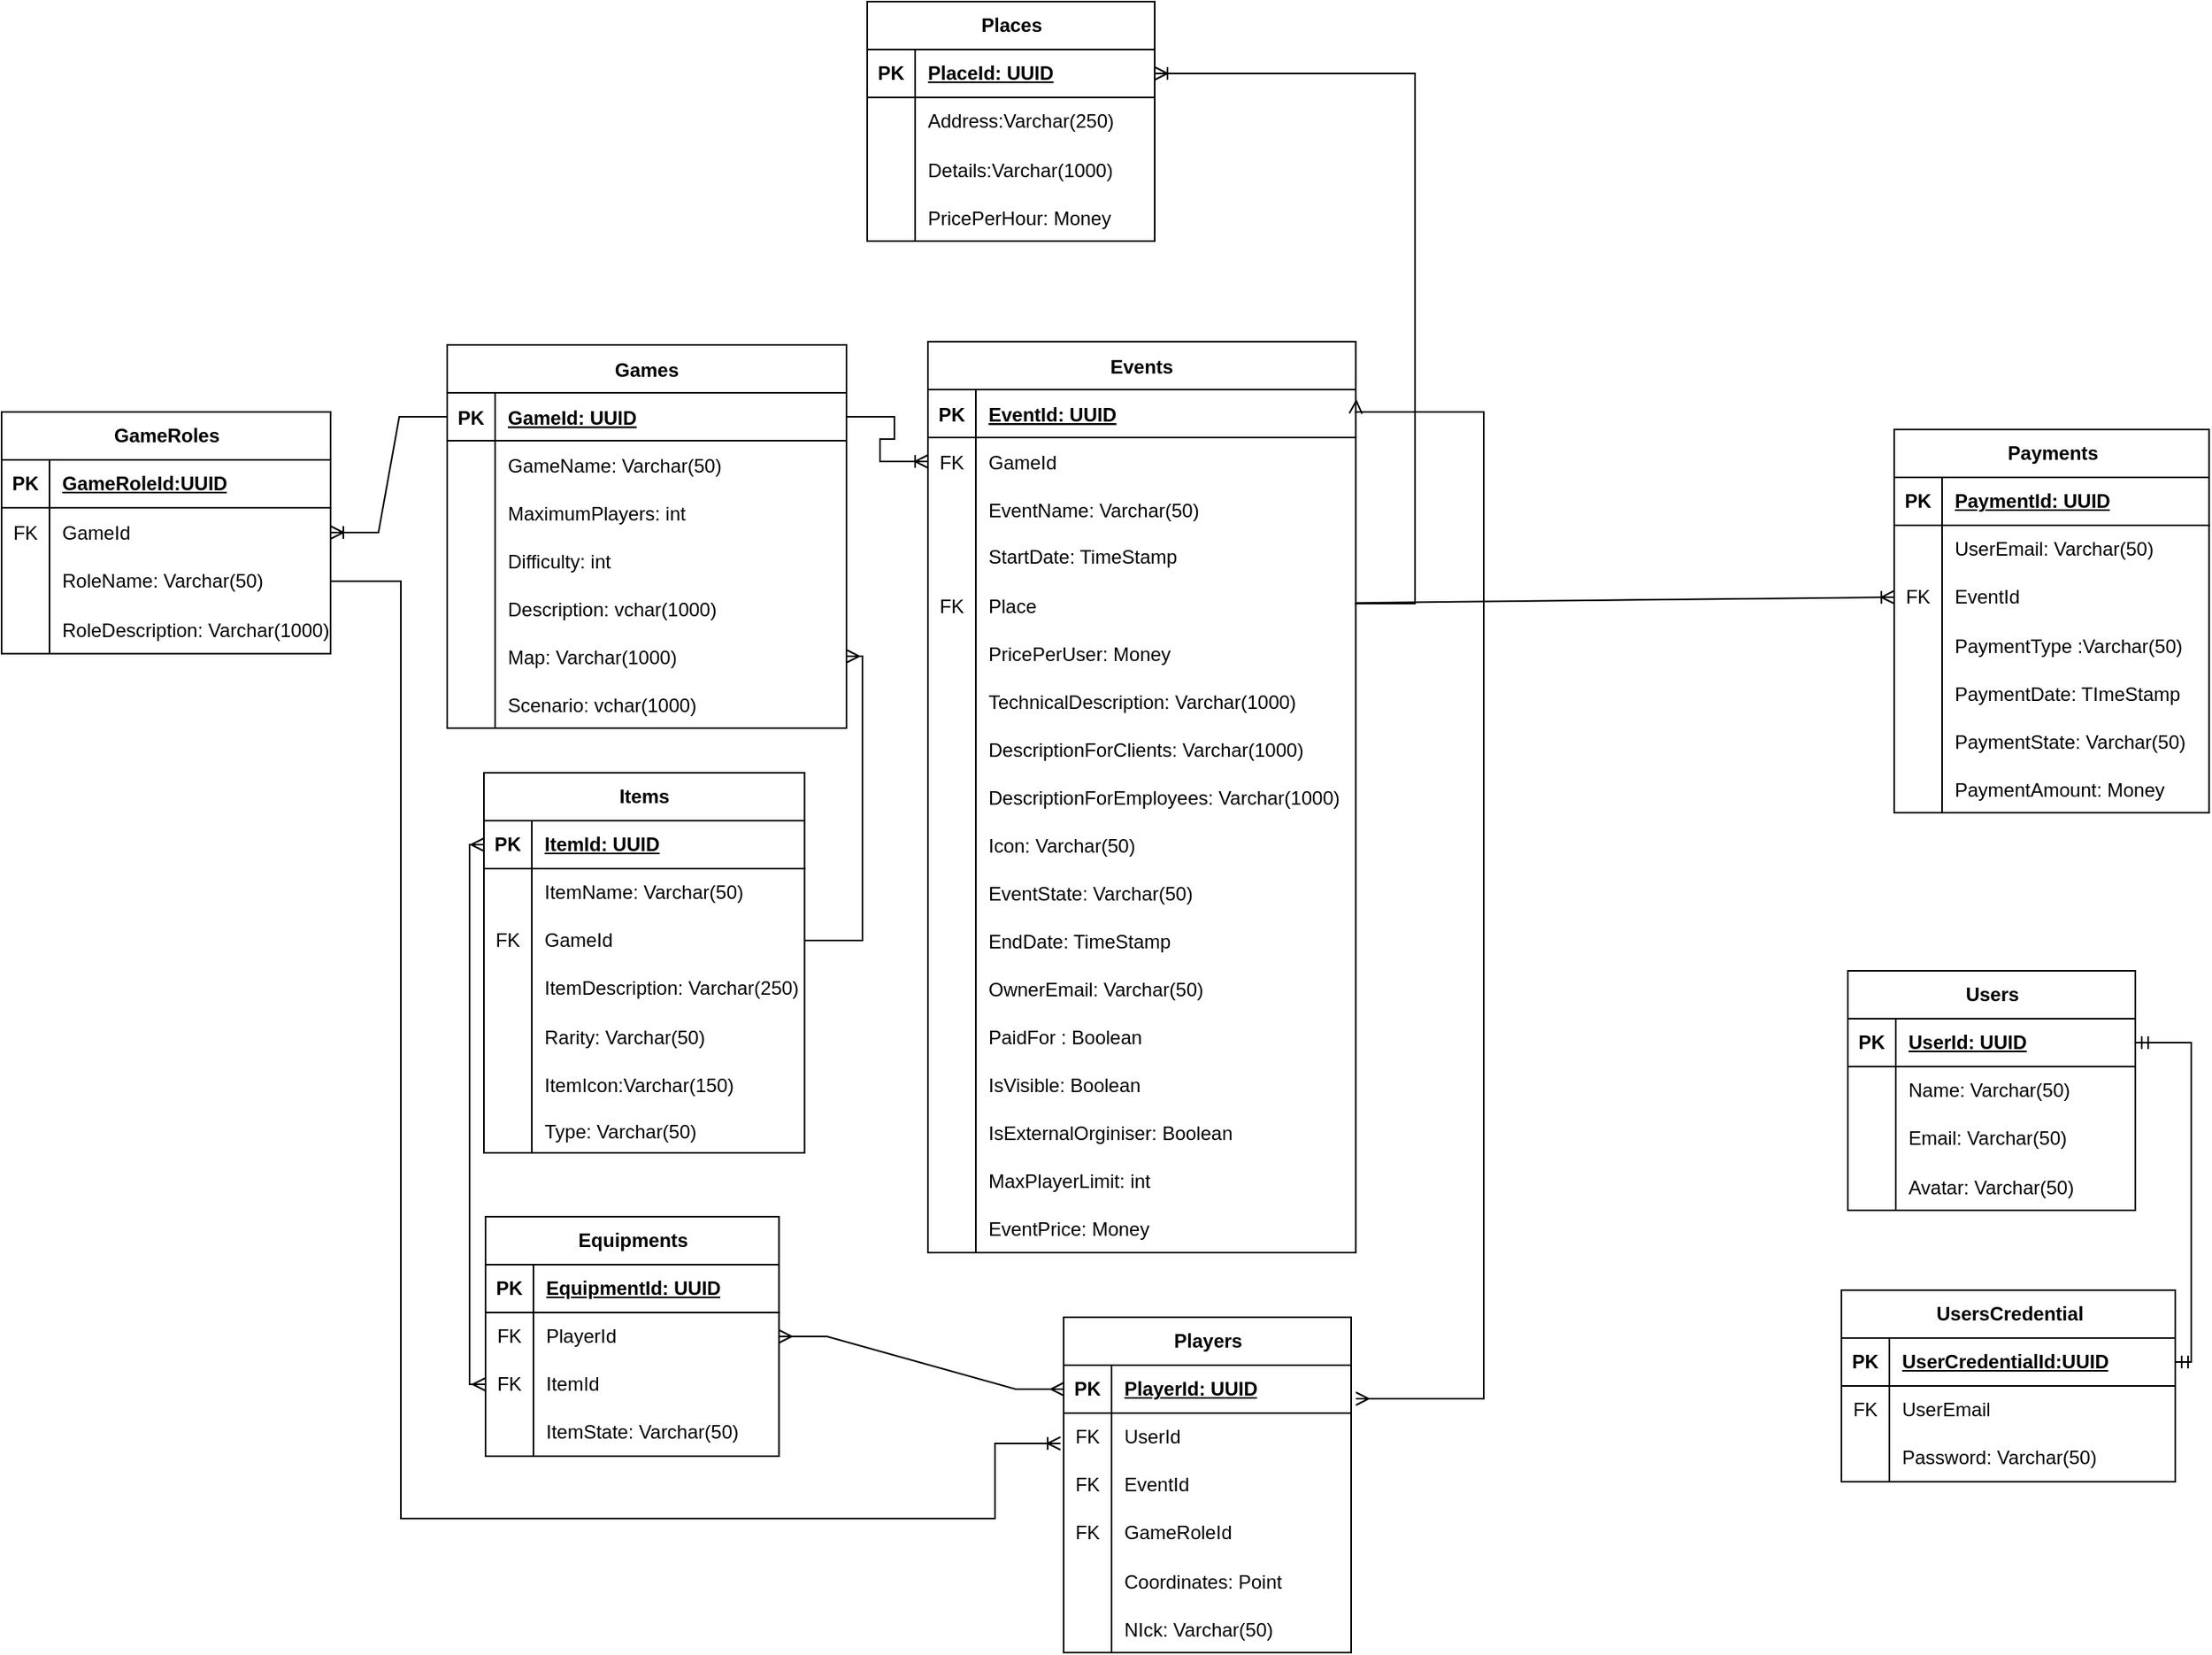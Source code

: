 <mxfile version="22.1.4" type="device">
  <diagram id="R2lEEEUBdFMjLlhIrx00" name="Page-1">
    <mxGraphModel dx="1526" dy="923" grid="0" gridSize="10" guides="1" tooltips="1" connect="1" arrows="1" fold="1" page="0" pageScale="1" pageWidth="850" pageHeight="1100" math="0" shadow="0" extFonts="Permanent Marker^https://fonts.googleapis.com/css?family=Permanent+Marker">
      <root>
        <mxCell id="0" />
        <mxCell id="1" parent="0" />
        <mxCell id="C-vyLk0tnHw3VtMMgP7b-2" value="Events" style="shape=table;startSize=30;container=1;collapsible=1;childLayout=tableLayout;fixedRows=1;rowLines=0;fontStyle=1;align=center;resizeLast=1;" parent="1" vertex="1">
          <mxGeometry x="332" y="88" width="267.857" height="570.476" as="geometry" />
        </mxCell>
        <mxCell id="C-vyLk0tnHw3VtMMgP7b-3" value="" style="shape=partialRectangle;collapsible=0;dropTarget=0;pointerEvents=0;fillColor=none;points=[[0,0.5],[1,0.5]];portConstraint=eastwest;top=0;left=0;right=0;bottom=1;" parent="C-vyLk0tnHw3VtMMgP7b-2" vertex="1">
          <mxGeometry y="30" width="267.857" height="30" as="geometry" />
        </mxCell>
        <mxCell id="C-vyLk0tnHw3VtMMgP7b-4" value="PK" style="shape=partialRectangle;overflow=hidden;connectable=0;fillColor=none;top=0;left=0;bottom=0;right=0;fontStyle=1;" parent="C-vyLk0tnHw3VtMMgP7b-3" vertex="1">
          <mxGeometry width="30" height="30" as="geometry">
            <mxRectangle width="30" height="30" as="alternateBounds" />
          </mxGeometry>
        </mxCell>
        <mxCell id="C-vyLk0tnHw3VtMMgP7b-5" value="EventId: UUID" style="shape=partialRectangle;overflow=hidden;connectable=0;fillColor=none;top=0;left=0;bottom=0;right=0;align=left;spacingLeft=6;fontStyle=5;" parent="C-vyLk0tnHw3VtMMgP7b-3" vertex="1">
          <mxGeometry x="30" width="237.857" height="30" as="geometry">
            <mxRectangle width="237.857" height="30" as="alternateBounds" />
          </mxGeometry>
        </mxCell>
        <mxCell id="C-vyLk0tnHw3VtMMgP7b-6" value="" style="shape=partialRectangle;collapsible=0;dropTarget=0;pointerEvents=0;fillColor=none;points=[[0,0.5],[1,0.5]];portConstraint=eastwest;top=0;left=0;right=0;bottom=0;" parent="C-vyLk0tnHw3VtMMgP7b-2" vertex="1">
          <mxGeometry y="60" width="267.857" height="30" as="geometry" />
        </mxCell>
        <mxCell id="C-vyLk0tnHw3VtMMgP7b-7" value="FK" style="shape=partialRectangle;overflow=hidden;connectable=0;fillColor=none;top=0;left=0;bottom=0;right=0;" parent="C-vyLk0tnHw3VtMMgP7b-6" vertex="1">
          <mxGeometry width="30" height="30" as="geometry">
            <mxRectangle width="30" height="30" as="alternateBounds" />
          </mxGeometry>
        </mxCell>
        <mxCell id="C-vyLk0tnHw3VtMMgP7b-8" value="GameId" style="shape=partialRectangle;overflow=hidden;connectable=0;fillColor=none;top=0;left=0;bottom=0;right=0;align=left;spacingLeft=6;" parent="C-vyLk0tnHw3VtMMgP7b-6" vertex="1">
          <mxGeometry x="30" width="237.857" height="30" as="geometry">
            <mxRectangle width="237.857" height="30" as="alternateBounds" />
          </mxGeometry>
        </mxCell>
        <mxCell id="C-vyLk0tnHw3VtMMgP7b-9" value="" style="shape=partialRectangle;collapsible=0;dropTarget=0;pointerEvents=0;fillColor=none;points=[[0,0.5],[1,0.5]];portConstraint=eastwest;top=0;left=0;right=0;bottom=0;" parent="C-vyLk0tnHw3VtMMgP7b-2" vertex="1">
          <mxGeometry y="90" width="267.857" height="30" as="geometry" />
        </mxCell>
        <mxCell id="C-vyLk0tnHw3VtMMgP7b-10" value="" style="shape=partialRectangle;overflow=hidden;connectable=0;fillColor=none;top=0;left=0;bottom=0;right=0;" parent="C-vyLk0tnHw3VtMMgP7b-9" vertex="1">
          <mxGeometry width="30" height="30" as="geometry">
            <mxRectangle width="30" height="30" as="alternateBounds" />
          </mxGeometry>
        </mxCell>
        <mxCell id="C-vyLk0tnHw3VtMMgP7b-11" value="EventName: Varchar(50)" style="shape=partialRectangle;overflow=hidden;connectable=0;fillColor=none;top=0;left=0;bottom=0;right=0;align=left;spacingLeft=6;" parent="C-vyLk0tnHw3VtMMgP7b-9" vertex="1">
          <mxGeometry x="30" width="237.857" height="30" as="geometry">
            <mxRectangle width="237.857" height="30" as="alternateBounds" />
          </mxGeometry>
        </mxCell>
        <mxCell id="4wsXO7ddn7WPQWlqq9JL-10" value="" style="shape=tableRow;horizontal=0;startSize=0;swimlaneHead=0;swimlaneBody=0;fillColor=none;collapsible=0;dropTarget=0;points=[[0,0.5],[1,0.5]];portConstraint=eastwest;top=0;left=0;right=0;bottom=0;" parent="C-vyLk0tnHw3VtMMgP7b-2" vertex="1">
          <mxGeometry y="120" width="267.857" height="30" as="geometry" />
        </mxCell>
        <mxCell id="4wsXO7ddn7WPQWlqq9JL-11" value="" style="shape=partialRectangle;connectable=0;fillColor=none;top=0;left=0;bottom=0;right=0;fontStyle=0;overflow=hidden;whiteSpace=wrap;html=1;" parent="4wsXO7ddn7WPQWlqq9JL-10" vertex="1">
          <mxGeometry width="30" height="30" as="geometry">
            <mxRectangle width="30" height="30" as="alternateBounds" />
          </mxGeometry>
        </mxCell>
        <mxCell id="4wsXO7ddn7WPQWlqq9JL-12" value="StartDate: TimeStamp" style="shape=partialRectangle;connectable=0;fillColor=none;top=0;left=0;bottom=0;right=0;align=left;spacingLeft=6;fontStyle=0;overflow=hidden;whiteSpace=wrap;html=1;" parent="4wsXO7ddn7WPQWlqq9JL-10" vertex="1">
          <mxGeometry x="30" width="237.857" height="30" as="geometry">
            <mxRectangle width="237.857" height="30" as="alternateBounds" />
          </mxGeometry>
        </mxCell>
        <mxCell id="4wsXO7ddn7WPQWlqq9JL-21" value="" style="shape=tableRow;horizontal=0;startSize=0;swimlaneHead=0;swimlaneBody=0;fillColor=none;collapsible=0;dropTarget=0;points=[[0,0.5],[1,0.5]];portConstraint=eastwest;top=0;left=0;right=0;bottom=0;" parent="C-vyLk0tnHw3VtMMgP7b-2" vertex="1">
          <mxGeometry y="150" width="267.857" height="30" as="geometry" />
        </mxCell>
        <mxCell id="4wsXO7ddn7WPQWlqq9JL-22" value="FK" style="shape=partialRectangle;connectable=0;fillColor=none;top=0;left=0;bottom=0;right=0;editable=1;overflow=hidden;" parent="4wsXO7ddn7WPQWlqq9JL-21" vertex="1">
          <mxGeometry width="30" height="30" as="geometry">
            <mxRectangle width="30" height="30" as="alternateBounds" />
          </mxGeometry>
        </mxCell>
        <mxCell id="4wsXO7ddn7WPQWlqq9JL-23" value="Place" style="shape=partialRectangle;connectable=0;fillColor=none;top=0;left=0;bottom=0;right=0;align=left;spacingLeft=6;overflow=hidden;" parent="4wsXO7ddn7WPQWlqq9JL-21" vertex="1">
          <mxGeometry x="30" width="237.857" height="30" as="geometry">
            <mxRectangle width="237.857" height="30" as="alternateBounds" />
          </mxGeometry>
        </mxCell>
        <mxCell id="4wsXO7ddn7WPQWlqq9JL-25" value="" style="shape=tableRow;horizontal=0;startSize=0;swimlaneHead=0;swimlaneBody=0;fillColor=none;collapsible=0;dropTarget=0;points=[[0,0.5],[1,0.5]];portConstraint=eastwest;top=0;left=0;right=0;bottom=0;" parent="C-vyLk0tnHw3VtMMgP7b-2" vertex="1">
          <mxGeometry y="180" width="267.857" height="30" as="geometry" />
        </mxCell>
        <mxCell id="4wsXO7ddn7WPQWlqq9JL-26" value="" style="shape=partialRectangle;connectable=0;fillColor=none;top=0;left=0;bottom=0;right=0;editable=1;overflow=hidden;" parent="4wsXO7ddn7WPQWlqq9JL-25" vertex="1">
          <mxGeometry width="30" height="30" as="geometry">
            <mxRectangle width="30" height="30" as="alternateBounds" />
          </mxGeometry>
        </mxCell>
        <mxCell id="4wsXO7ddn7WPQWlqq9JL-27" value="PricePerUser: Money" style="shape=partialRectangle;connectable=0;fillColor=none;top=0;left=0;bottom=0;right=0;align=left;spacingLeft=6;overflow=hidden;" parent="4wsXO7ddn7WPQWlqq9JL-25" vertex="1">
          <mxGeometry x="30" width="237.857" height="30" as="geometry">
            <mxRectangle width="237.857" height="30" as="alternateBounds" />
          </mxGeometry>
        </mxCell>
        <mxCell id="4wsXO7ddn7WPQWlqq9JL-28" value="" style="shape=tableRow;horizontal=0;startSize=0;swimlaneHead=0;swimlaneBody=0;fillColor=none;collapsible=0;dropTarget=0;points=[[0,0.5],[1,0.5]];portConstraint=eastwest;top=0;left=0;right=0;bottom=0;" parent="C-vyLk0tnHw3VtMMgP7b-2" vertex="1">
          <mxGeometry y="210" width="267.857" height="30" as="geometry" />
        </mxCell>
        <mxCell id="4wsXO7ddn7WPQWlqq9JL-29" value="" style="shape=partialRectangle;connectable=0;fillColor=none;top=0;left=0;bottom=0;right=0;editable=1;overflow=hidden;" parent="4wsXO7ddn7WPQWlqq9JL-28" vertex="1">
          <mxGeometry width="30" height="30" as="geometry">
            <mxRectangle width="30" height="30" as="alternateBounds" />
          </mxGeometry>
        </mxCell>
        <mxCell id="4wsXO7ddn7WPQWlqq9JL-30" value="TechnicalDescription: Varchar(1000)" style="shape=partialRectangle;connectable=0;fillColor=none;top=0;left=0;bottom=0;right=0;align=left;spacingLeft=6;overflow=hidden;" parent="4wsXO7ddn7WPQWlqq9JL-28" vertex="1">
          <mxGeometry x="30" width="237.857" height="30" as="geometry">
            <mxRectangle width="237.857" height="30" as="alternateBounds" />
          </mxGeometry>
        </mxCell>
        <mxCell id="9Tws9IO79iOCBR9Tj7Y1-3" value="" style="shape=tableRow;horizontal=0;startSize=0;swimlaneHead=0;swimlaneBody=0;fillColor=none;collapsible=0;dropTarget=0;points=[[0,0.5],[1,0.5]];portConstraint=eastwest;top=0;left=0;right=0;bottom=0;" parent="C-vyLk0tnHw3VtMMgP7b-2" vertex="1">
          <mxGeometry y="240" width="267.857" height="30" as="geometry" />
        </mxCell>
        <mxCell id="9Tws9IO79iOCBR9Tj7Y1-4" value="" style="shape=partialRectangle;connectable=0;fillColor=none;top=0;left=0;bottom=0;right=0;editable=1;overflow=hidden;" parent="9Tws9IO79iOCBR9Tj7Y1-3" vertex="1">
          <mxGeometry width="30" height="30" as="geometry">
            <mxRectangle width="30" height="30" as="alternateBounds" />
          </mxGeometry>
        </mxCell>
        <mxCell id="9Tws9IO79iOCBR9Tj7Y1-5" value="DescriptionForClients: Varchar(1000)" style="shape=partialRectangle;connectable=0;fillColor=none;top=0;left=0;bottom=0;right=0;align=left;spacingLeft=6;overflow=hidden;" parent="9Tws9IO79iOCBR9Tj7Y1-3" vertex="1">
          <mxGeometry x="30" width="237.857" height="30" as="geometry">
            <mxRectangle width="237.857" height="30" as="alternateBounds" />
          </mxGeometry>
        </mxCell>
        <mxCell id="9Tws9IO79iOCBR9Tj7Y1-6" value="" style="shape=tableRow;horizontal=0;startSize=0;swimlaneHead=0;swimlaneBody=0;fillColor=none;collapsible=0;dropTarget=0;points=[[0,0.5],[1,0.5]];portConstraint=eastwest;top=0;left=0;right=0;bottom=0;" parent="C-vyLk0tnHw3VtMMgP7b-2" vertex="1">
          <mxGeometry y="270" width="267.857" height="30" as="geometry" />
        </mxCell>
        <mxCell id="9Tws9IO79iOCBR9Tj7Y1-7" value="" style="shape=partialRectangle;connectable=0;fillColor=none;top=0;left=0;bottom=0;right=0;editable=1;overflow=hidden;" parent="9Tws9IO79iOCBR9Tj7Y1-6" vertex="1">
          <mxGeometry width="30" height="30" as="geometry">
            <mxRectangle width="30" height="30" as="alternateBounds" />
          </mxGeometry>
        </mxCell>
        <mxCell id="9Tws9IO79iOCBR9Tj7Y1-8" value="DescriptionForEmployees: Varchar(1000)" style="shape=partialRectangle;connectable=0;fillColor=none;top=0;left=0;bottom=0;right=0;align=left;spacingLeft=6;overflow=hidden;" parent="9Tws9IO79iOCBR9Tj7Y1-6" vertex="1">
          <mxGeometry x="30" width="237.857" height="30" as="geometry">
            <mxRectangle width="237.857" height="30" as="alternateBounds" />
          </mxGeometry>
        </mxCell>
        <mxCell id="CWx529bwUQvuQtr-9syW-164" value="" style="shape=tableRow;horizontal=0;startSize=0;swimlaneHead=0;swimlaneBody=0;fillColor=none;collapsible=0;dropTarget=0;points=[[0,0.5],[1,0.5]];portConstraint=eastwest;top=0;left=0;right=0;bottom=0;" parent="C-vyLk0tnHw3VtMMgP7b-2" vertex="1">
          <mxGeometry y="300" width="267.857" height="30" as="geometry" />
        </mxCell>
        <mxCell id="CWx529bwUQvuQtr-9syW-165" value="" style="shape=partialRectangle;connectable=0;fillColor=none;top=0;left=0;bottom=0;right=0;editable=1;overflow=hidden;" parent="CWx529bwUQvuQtr-9syW-164" vertex="1">
          <mxGeometry width="30" height="30" as="geometry">
            <mxRectangle width="30" height="30" as="alternateBounds" />
          </mxGeometry>
        </mxCell>
        <mxCell id="CWx529bwUQvuQtr-9syW-166" value="Icon: Varchar(50)" style="shape=partialRectangle;connectable=0;fillColor=none;top=0;left=0;bottom=0;right=0;align=left;spacingLeft=6;overflow=hidden;" parent="CWx529bwUQvuQtr-9syW-164" vertex="1">
          <mxGeometry x="30" width="237.857" height="30" as="geometry">
            <mxRectangle width="237.857" height="30" as="alternateBounds" />
          </mxGeometry>
        </mxCell>
        <mxCell id="CWx529bwUQvuQtr-9syW-23" value="" style="shape=tableRow;horizontal=0;startSize=0;swimlaneHead=0;swimlaneBody=0;fillColor=none;collapsible=0;dropTarget=0;points=[[0,0.5],[1,0.5]];portConstraint=eastwest;top=0;left=0;right=0;bottom=0;" parent="C-vyLk0tnHw3VtMMgP7b-2" vertex="1">
          <mxGeometry y="330" width="267.857" height="30" as="geometry" />
        </mxCell>
        <mxCell id="CWx529bwUQvuQtr-9syW-24" value="" style="shape=partialRectangle;connectable=0;fillColor=none;top=0;left=0;bottom=0;right=0;editable=1;overflow=hidden;" parent="CWx529bwUQvuQtr-9syW-23" vertex="1">
          <mxGeometry width="30" height="30" as="geometry">
            <mxRectangle width="30" height="30" as="alternateBounds" />
          </mxGeometry>
        </mxCell>
        <mxCell id="CWx529bwUQvuQtr-9syW-25" value="EventState: Varchar(50)" style="shape=partialRectangle;connectable=0;fillColor=none;top=0;left=0;bottom=0;right=0;align=left;spacingLeft=6;overflow=hidden;" parent="CWx529bwUQvuQtr-9syW-23" vertex="1">
          <mxGeometry x="30" width="237.857" height="30" as="geometry">
            <mxRectangle width="237.857" height="30" as="alternateBounds" />
          </mxGeometry>
        </mxCell>
        <mxCell id="CWx529bwUQvuQtr-9syW-190" value="" style="shape=tableRow;horizontal=0;startSize=0;swimlaneHead=0;swimlaneBody=0;fillColor=none;collapsible=0;dropTarget=0;points=[[0,0.5],[1,0.5]];portConstraint=eastwest;top=0;left=0;right=0;bottom=0;" parent="C-vyLk0tnHw3VtMMgP7b-2" vertex="1">
          <mxGeometry y="360" width="267.857" height="30" as="geometry" />
        </mxCell>
        <mxCell id="CWx529bwUQvuQtr-9syW-191" value="" style="shape=partialRectangle;connectable=0;fillColor=none;top=0;left=0;bottom=0;right=0;editable=1;overflow=hidden;" parent="CWx529bwUQvuQtr-9syW-190" vertex="1">
          <mxGeometry width="30" height="30" as="geometry">
            <mxRectangle width="30" height="30" as="alternateBounds" />
          </mxGeometry>
        </mxCell>
        <mxCell id="CWx529bwUQvuQtr-9syW-192" value="EndDate: TimeStamp" style="shape=partialRectangle;connectable=0;fillColor=none;top=0;left=0;bottom=0;right=0;align=left;spacingLeft=6;overflow=hidden;" parent="CWx529bwUQvuQtr-9syW-190" vertex="1">
          <mxGeometry x="30" width="237.857" height="30" as="geometry">
            <mxRectangle width="237.857" height="30" as="alternateBounds" />
          </mxGeometry>
        </mxCell>
        <mxCell id="9Tws9IO79iOCBR9Tj7Y1-9" value="" style="shape=tableRow;horizontal=0;startSize=0;swimlaneHead=0;swimlaneBody=0;fillColor=none;collapsible=0;dropTarget=0;points=[[0,0.5],[1,0.5]];portConstraint=eastwest;top=0;left=0;right=0;bottom=0;" parent="C-vyLk0tnHw3VtMMgP7b-2" vertex="1">
          <mxGeometry y="390" width="267.857" height="30" as="geometry" />
        </mxCell>
        <mxCell id="9Tws9IO79iOCBR9Tj7Y1-10" value="" style="shape=partialRectangle;connectable=0;fillColor=none;top=0;left=0;bottom=0;right=0;editable=1;overflow=hidden;" parent="9Tws9IO79iOCBR9Tj7Y1-9" vertex="1">
          <mxGeometry width="30" height="30" as="geometry">
            <mxRectangle width="30" height="30" as="alternateBounds" />
          </mxGeometry>
        </mxCell>
        <mxCell id="9Tws9IO79iOCBR9Tj7Y1-11" value="OwnerEmail: Varchar(50)" style="shape=partialRectangle;connectable=0;fillColor=none;top=0;left=0;bottom=0;right=0;align=left;spacingLeft=6;overflow=hidden;" parent="9Tws9IO79iOCBR9Tj7Y1-9" vertex="1">
          <mxGeometry x="30" width="237.857" height="30" as="geometry">
            <mxRectangle width="237.857" height="30" as="alternateBounds" />
          </mxGeometry>
        </mxCell>
        <mxCell id="A7rGnYR7MRQ6kIk2kGhN-5" style="shape=tableRow;horizontal=0;startSize=0;swimlaneHead=0;swimlaneBody=0;fillColor=none;collapsible=0;dropTarget=0;points=[[0,0.5],[1,0.5]];portConstraint=eastwest;top=0;left=0;right=0;bottom=0;" parent="C-vyLk0tnHw3VtMMgP7b-2" vertex="1">
          <mxGeometry y="420" width="267.857" height="30" as="geometry" />
        </mxCell>
        <mxCell id="A7rGnYR7MRQ6kIk2kGhN-6" style="shape=partialRectangle;connectable=0;fillColor=none;top=0;left=0;bottom=0;right=0;editable=1;overflow=hidden;" parent="A7rGnYR7MRQ6kIk2kGhN-5" vertex="1">
          <mxGeometry width="30" height="30" as="geometry">
            <mxRectangle width="30" height="30" as="alternateBounds" />
          </mxGeometry>
        </mxCell>
        <mxCell id="A7rGnYR7MRQ6kIk2kGhN-7" value="PaidFor : Boolean" style="shape=partialRectangle;connectable=0;fillColor=none;top=0;left=0;bottom=0;right=0;align=left;spacingLeft=6;overflow=hidden;" parent="A7rGnYR7MRQ6kIk2kGhN-5" vertex="1">
          <mxGeometry x="30" width="237.857" height="30" as="geometry">
            <mxRectangle width="237.857" height="30" as="alternateBounds" />
          </mxGeometry>
        </mxCell>
        <mxCell id="XPzVo6sCSsLRnSMQqwxL-8" value="" style="shape=tableRow;horizontal=0;startSize=0;swimlaneHead=0;swimlaneBody=0;fillColor=none;collapsible=0;dropTarget=0;points=[[0,0.5],[1,0.5]];portConstraint=eastwest;top=0;left=0;right=0;bottom=0;" vertex="1" parent="C-vyLk0tnHw3VtMMgP7b-2">
          <mxGeometry y="450" width="267.857" height="30" as="geometry" />
        </mxCell>
        <mxCell id="XPzVo6sCSsLRnSMQqwxL-9" value="" style="shape=partialRectangle;connectable=0;fillColor=none;top=0;left=0;bottom=0;right=0;editable=1;overflow=hidden;" vertex="1" parent="XPzVo6sCSsLRnSMQqwxL-8">
          <mxGeometry width="30" height="30" as="geometry">
            <mxRectangle width="30" height="30" as="alternateBounds" />
          </mxGeometry>
        </mxCell>
        <mxCell id="XPzVo6sCSsLRnSMQqwxL-10" value="IsVisible: Boolean" style="shape=partialRectangle;connectable=0;fillColor=none;top=0;left=0;bottom=0;right=0;align=left;spacingLeft=6;overflow=hidden;" vertex="1" parent="XPzVo6sCSsLRnSMQqwxL-8">
          <mxGeometry x="30" width="237.857" height="30" as="geometry">
            <mxRectangle width="237.857" height="30" as="alternateBounds" />
          </mxGeometry>
        </mxCell>
        <mxCell id="XPzVo6sCSsLRnSMQqwxL-5" value="" style="shape=tableRow;horizontal=0;startSize=0;swimlaneHead=0;swimlaneBody=0;fillColor=none;collapsible=0;dropTarget=0;points=[[0,0.5],[1,0.5]];portConstraint=eastwest;top=0;left=0;right=0;bottom=0;" vertex="1" parent="C-vyLk0tnHw3VtMMgP7b-2">
          <mxGeometry y="480" width="267.857" height="30" as="geometry" />
        </mxCell>
        <mxCell id="XPzVo6sCSsLRnSMQqwxL-6" value="" style="shape=partialRectangle;connectable=0;fillColor=none;top=0;left=0;bottom=0;right=0;editable=1;overflow=hidden;" vertex="1" parent="XPzVo6sCSsLRnSMQqwxL-5">
          <mxGeometry width="30" height="30" as="geometry">
            <mxRectangle width="30" height="30" as="alternateBounds" />
          </mxGeometry>
        </mxCell>
        <mxCell id="XPzVo6sCSsLRnSMQqwxL-7" value="IsExternalOrginiser: Boolean" style="shape=partialRectangle;connectable=0;fillColor=none;top=0;left=0;bottom=0;right=0;align=left;spacingLeft=6;overflow=hidden;" vertex="1" parent="XPzVo6sCSsLRnSMQqwxL-5">
          <mxGeometry x="30" width="237.857" height="30" as="geometry">
            <mxRectangle width="237.857" height="30" as="alternateBounds" />
          </mxGeometry>
        </mxCell>
        <mxCell id="XPzVo6sCSsLRnSMQqwxL-2" value="" style="shape=tableRow;horizontal=0;startSize=0;swimlaneHead=0;swimlaneBody=0;fillColor=none;collapsible=0;dropTarget=0;points=[[0,0.5],[1,0.5]];portConstraint=eastwest;top=0;left=0;right=0;bottom=0;" vertex="1" parent="C-vyLk0tnHw3VtMMgP7b-2">
          <mxGeometry y="510" width="267.857" height="30" as="geometry" />
        </mxCell>
        <mxCell id="XPzVo6sCSsLRnSMQqwxL-3" value="" style="shape=partialRectangle;connectable=0;fillColor=none;top=0;left=0;bottom=0;right=0;editable=1;overflow=hidden;" vertex="1" parent="XPzVo6sCSsLRnSMQqwxL-2">
          <mxGeometry width="30" height="30" as="geometry">
            <mxRectangle width="30" height="30" as="alternateBounds" />
          </mxGeometry>
        </mxCell>
        <mxCell id="XPzVo6sCSsLRnSMQqwxL-4" value="MaxPlayerLimit: int" style="shape=partialRectangle;connectable=0;fillColor=none;top=0;left=0;bottom=0;right=0;align=left;spacingLeft=6;overflow=hidden;" vertex="1" parent="XPzVo6sCSsLRnSMQqwxL-2">
          <mxGeometry x="30" width="237.857" height="30" as="geometry">
            <mxRectangle width="237.857" height="30" as="alternateBounds" />
          </mxGeometry>
        </mxCell>
        <mxCell id="9Tws9IO79iOCBR9Tj7Y1-12" value="" style="shape=tableRow;horizontal=0;startSize=0;swimlaneHead=0;swimlaneBody=0;fillColor=none;collapsible=0;dropTarget=0;points=[[0,0.5],[1,0.5]];portConstraint=eastwest;top=0;left=0;right=0;bottom=0;" parent="C-vyLk0tnHw3VtMMgP7b-2" vertex="1">
          <mxGeometry y="540" width="267.857" height="30" as="geometry" />
        </mxCell>
        <mxCell id="9Tws9IO79iOCBR9Tj7Y1-13" value="" style="shape=partialRectangle;connectable=0;fillColor=none;top=0;left=0;bottom=0;right=0;editable=1;overflow=hidden;" parent="9Tws9IO79iOCBR9Tj7Y1-12" vertex="1">
          <mxGeometry width="30" height="30" as="geometry">
            <mxRectangle width="30" height="30" as="alternateBounds" />
          </mxGeometry>
        </mxCell>
        <mxCell id="9Tws9IO79iOCBR9Tj7Y1-14" value="EventPrice: Money" style="shape=partialRectangle;connectable=0;fillColor=none;top=0;left=0;bottom=0;right=0;align=left;spacingLeft=6;overflow=hidden;" parent="9Tws9IO79iOCBR9Tj7Y1-12" vertex="1">
          <mxGeometry x="30" width="237.857" height="30" as="geometry">
            <mxRectangle width="237.857" height="30" as="alternateBounds" />
          </mxGeometry>
        </mxCell>
        <mxCell id="C-vyLk0tnHw3VtMMgP7b-23" value="Games" style="shape=table;startSize=30;container=1;collapsible=1;childLayout=tableLayout;fixedRows=1;rowLines=0;fontStyle=1;align=center;resizeLast=1;" parent="1" vertex="1">
          <mxGeometry x="31" y="90" width="250" height="240" as="geometry" />
        </mxCell>
        <mxCell id="C-vyLk0tnHw3VtMMgP7b-24" value="" style="shape=partialRectangle;collapsible=0;dropTarget=0;pointerEvents=0;fillColor=none;points=[[0,0.5],[1,0.5]];portConstraint=eastwest;top=0;left=0;right=0;bottom=1;" parent="C-vyLk0tnHw3VtMMgP7b-23" vertex="1">
          <mxGeometry y="30" width="250" height="30" as="geometry" />
        </mxCell>
        <mxCell id="C-vyLk0tnHw3VtMMgP7b-25" value="PK" style="shape=partialRectangle;overflow=hidden;connectable=0;fillColor=none;top=0;left=0;bottom=0;right=0;fontStyle=1;" parent="C-vyLk0tnHw3VtMMgP7b-24" vertex="1">
          <mxGeometry width="30" height="30" as="geometry">
            <mxRectangle width="30" height="30" as="alternateBounds" />
          </mxGeometry>
        </mxCell>
        <mxCell id="C-vyLk0tnHw3VtMMgP7b-26" value="GameId: UUID" style="shape=partialRectangle;overflow=hidden;connectable=0;fillColor=none;top=0;left=0;bottom=0;right=0;align=left;spacingLeft=6;fontStyle=5;" parent="C-vyLk0tnHw3VtMMgP7b-24" vertex="1">
          <mxGeometry x="30" width="220" height="30" as="geometry">
            <mxRectangle width="220" height="30" as="alternateBounds" />
          </mxGeometry>
        </mxCell>
        <mxCell id="C-vyLk0tnHw3VtMMgP7b-27" value="" style="shape=partialRectangle;collapsible=0;dropTarget=0;pointerEvents=0;fillColor=none;points=[[0,0.5],[1,0.5]];portConstraint=eastwest;top=0;left=0;right=0;bottom=0;" parent="C-vyLk0tnHw3VtMMgP7b-23" vertex="1">
          <mxGeometry y="60" width="250" height="30" as="geometry" />
        </mxCell>
        <mxCell id="C-vyLk0tnHw3VtMMgP7b-28" value="" style="shape=partialRectangle;overflow=hidden;connectable=0;fillColor=none;top=0;left=0;bottom=0;right=0;" parent="C-vyLk0tnHw3VtMMgP7b-27" vertex="1">
          <mxGeometry width="30" height="30" as="geometry">
            <mxRectangle width="30" height="30" as="alternateBounds" />
          </mxGeometry>
        </mxCell>
        <mxCell id="C-vyLk0tnHw3VtMMgP7b-29" value="GameName: Varchar(50)" style="shape=partialRectangle;overflow=hidden;connectable=0;fillColor=none;top=0;left=0;bottom=0;right=0;align=left;spacingLeft=6;" parent="C-vyLk0tnHw3VtMMgP7b-27" vertex="1">
          <mxGeometry x="30" width="220" height="30" as="geometry">
            <mxRectangle width="220" height="30" as="alternateBounds" />
          </mxGeometry>
        </mxCell>
        <mxCell id="4wsXO7ddn7WPQWlqq9JL-40" value="" style="shape=tableRow;horizontal=0;startSize=0;swimlaneHead=0;swimlaneBody=0;fillColor=none;collapsible=0;dropTarget=0;points=[[0,0.5],[1,0.5]];portConstraint=eastwest;top=0;left=0;right=0;bottom=0;" parent="C-vyLk0tnHw3VtMMgP7b-23" vertex="1">
          <mxGeometry y="90" width="250" height="30" as="geometry" />
        </mxCell>
        <mxCell id="4wsXO7ddn7WPQWlqq9JL-41" value="" style="shape=partialRectangle;connectable=0;fillColor=none;top=0;left=0;bottom=0;right=0;editable=1;overflow=hidden;" parent="4wsXO7ddn7WPQWlqq9JL-40" vertex="1">
          <mxGeometry width="30" height="30" as="geometry">
            <mxRectangle width="30" height="30" as="alternateBounds" />
          </mxGeometry>
        </mxCell>
        <mxCell id="4wsXO7ddn7WPQWlqq9JL-42" value="MaximumPlayers: int" style="shape=partialRectangle;connectable=0;fillColor=none;top=0;left=0;bottom=0;right=0;align=left;spacingLeft=6;overflow=hidden;" parent="4wsXO7ddn7WPQWlqq9JL-40" vertex="1">
          <mxGeometry x="30" width="220" height="30" as="geometry">
            <mxRectangle width="220" height="30" as="alternateBounds" />
          </mxGeometry>
        </mxCell>
        <mxCell id="4wsXO7ddn7WPQWlqq9JL-47" value="" style="shape=tableRow;horizontal=0;startSize=0;swimlaneHead=0;swimlaneBody=0;fillColor=none;collapsible=0;dropTarget=0;points=[[0,0.5],[1,0.5]];portConstraint=eastwest;top=0;left=0;right=0;bottom=0;" parent="C-vyLk0tnHw3VtMMgP7b-23" vertex="1">
          <mxGeometry y="120" width="250" height="30" as="geometry" />
        </mxCell>
        <mxCell id="4wsXO7ddn7WPQWlqq9JL-48" value="" style="shape=partialRectangle;connectable=0;fillColor=none;top=0;left=0;bottom=0;right=0;editable=1;overflow=hidden;" parent="4wsXO7ddn7WPQWlqq9JL-47" vertex="1">
          <mxGeometry width="30" height="30" as="geometry">
            <mxRectangle width="30" height="30" as="alternateBounds" />
          </mxGeometry>
        </mxCell>
        <mxCell id="4wsXO7ddn7WPQWlqq9JL-49" value="Difficulty: int" style="shape=partialRectangle;connectable=0;fillColor=none;top=0;left=0;bottom=0;right=0;align=left;spacingLeft=6;overflow=hidden;" parent="4wsXO7ddn7WPQWlqq9JL-47" vertex="1">
          <mxGeometry x="30" width="220" height="30" as="geometry">
            <mxRectangle width="220" height="30" as="alternateBounds" />
          </mxGeometry>
        </mxCell>
        <mxCell id="4wsXO7ddn7WPQWlqq9JL-50" value="" style="shape=tableRow;horizontal=0;startSize=0;swimlaneHead=0;swimlaneBody=0;fillColor=none;collapsible=0;dropTarget=0;points=[[0,0.5],[1,0.5]];portConstraint=eastwest;top=0;left=0;right=0;bottom=0;" parent="C-vyLk0tnHw3VtMMgP7b-23" vertex="1">
          <mxGeometry y="150" width="250" height="30" as="geometry" />
        </mxCell>
        <mxCell id="4wsXO7ddn7WPQWlqq9JL-51" value="" style="shape=partialRectangle;connectable=0;fillColor=none;top=0;left=0;bottom=0;right=0;editable=1;overflow=hidden;" parent="4wsXO7ddn7WPQWlqq9JL-50" vertex="1">
          <mxGeometry width="30" height="30" as="geometry">
            <mxRectangle width="30" height="30" as="alternateBounds" />
          </mxGeometry>
        </mxCell>
        <mxCell id="4wsXO7ddn7WPQWlqq9JL-52" value="Description: vchar(1000)" style="shape=partialRectangle;connectable=0;fillColor=none;top=0;left=0;bottom=0;right=0;align=left;spacingLeft=6;overflow=hidden;" parent="4wsXO7ddn7WPQWlqq9JL-50" vertex="1">
          <mxGeometry x="30" width="220" height="30" as="geometry">
            <mxRectangle width="220" height="30" as="alternateBounds" />
          </mxGeometry>
        </mxCell>
        <mxCell id="CWx529bwUQvuQtr-9syW-177" value="" style="shape=tableRow;horizontal=0;startSize=0;swimlaneHead=0;swimlaneBody=0;fillColor=none;collapsible=0;dropTarget=0;points=[[0,0.5],[1,0.5]];portConstraint=eastwest;top=0;left=0;right=0;bottom=0;" parent="C-vyLk0tnHw3VtMMgP7b-23" vertex="1">
          <mxGeometry y="180" width="250" height="30" as="geometry" />
        </mxCell>
        <mxCell id="CWx529bwUQvuQtr-9syW-178" value="" style="shape=partialRectangle;connectable=0;fillColor=none;top=0;left=0;bottom=0;right=0;editable=1;overflow=hidden;" parent="CWx529bwUQvuQtr-9syW-177" vertex="1">
          <mxGeometry width="30" height="30" as="geometry">
            <mxRectangle width="30" height="30" as="alternateBounds" />
          </mxGeometry>
        </mxCell>
        <mxCell id="CWx529bwUQvuQtr-9syW-179" value="Map: Varchar(1000)" style="shape=partialRectangle;connectable=0;fillColor=none;top=0;left=0;bottom=0;right=0;align=left;spacingLeft=6;overflow=hidden;" parent="CWx529bwUQvuQtr-9syW-177" vertex="1">
          <mxGeometry x="30" width="220" height="30" as="geometry">
            <mxRectangle width="220" height="30" as="alternateBounds" />
          </mxGeometry>
        </mxCell>
        <mxCell id="4wsXO7ddn7WPQWlqq9JL-53" value="" style="shape=tableRow;horizontal=0;startSize=0;swimlaneHead=0;swimlaneBody=0;fillColor=none;collapsible=0;dropTarget=0;points=[[0,0.5],[1,0.5]];portConstraint=eastwest;top=0;left=0;right=0;bottom=0;" parent="C-vyLk0tnHw3VtMMgP7b-23" vertex="1">
          <mxGeometry y="210" width="250" height="30" as="geometry" />
        </mxCell>
        <mxCell id="4wsXO7ddn7WPQWlqq9JL-54" value="" style="shape=partialRectangle;connectable=0;fillColor=none;top=0;left=0;bottom=0;right=0;editable=1;overflow=hidden;" parent="4wsXO7ddn7WPQWlqq9JL-53" vertex="1">
          <mxGeometry width="30" height="30" as="geometry">
            <mxRectangle width="30" height="30" as="alternateBounds" />
          </mxGeometry>
        </mxCell>
        <mxCell id="4wsXO7ddn7WPQWlqq9JL-55" value="Scenario: vchar(1000)" style="shape=partialRectangle;connectable=0;fillColor=none;top=0;left=0;bottom=0;right=0;align=left;spacingLeft=6;overflow=hidden;" parent="4wsXO7ddn7WPQWlqq9JL-53" vertex="1">
          <mxGeometry x="30" width="220" height="30" as="geometry">
            <mxRectangle width="220" height="30" as="alternateBounds" />
          </mxGeometry>
        </mxCell>
        <mxCell id="CWx529bwUQvuQtr-9syW-5" value="Places" style="shape=table;startSize=30;container=1;collapsible=1;childLayout=tableLayout;fixedRows=1;rowLines=0;fontStyle=1;align=center;resizeLast=1;html=1;" parent="1" vertex="1">
          <mxGeometry x="294" y="-125" width="180" height="150" as="geometry" />
        </mxCell>
        <mxCell id="CWx529bwUQvuQtr-9syW-6" value="" style="shape=tableRow;horizontal=0;startSize=0;swimlaneHead=0;swimlaneBody=0;fillColor=none;collapsible=0;dropTarget=0;points=[[0,0.5],[1,0.5]];portConstraint=eastwest;top=0;left=0;right=0;bottom=1;" parent="CWx529bwUQvuQtr-9syW-5" vertex="1">
          <mxGeometry y="30" width="180" height="30" as="geometry" />
        </mxCell>
        <mxCell id="CWx529bwUQvuQtr-9syW-7" value="PK" style="shape=partialRectangle;connectable=0;fillColor=none;top=0;left=0;bottom=0;right=0;fontStyle=1;overflow=hidden;whiteSpace=wrap;html=1;" parent="CWx529bwUQvuQtr-9syW-6" vertex="1">
          <mxGeometry width="30" height="30" as="geometry">
            <mxRectangle width="30" height="30" as="alternateBounds" />
          </mxGeometry>
        </mxCell>
        <mxCell id="CWx529bwUQvuQtr-9syW-8" value="PlaceId: UUID" style="shape=partialRectangle;connectable=0;fillColor=none;top=0;left=0;bottom=0;right=0;align=left;spacingLeft=6;fontStyle=5;overflow=hidden;whiteSpace=wrap;html=1;" parent="CWx529bwUQvuQtr-9syW-6" vertex="1">
          <mxGeometry x="30" width="150" height="30" as="geometry">
            <mxRectangle width="150" height="30" as="alternateBounds" />
          </mxGeometry>
        </mxCell>
        <mxCell id="CWx529bwUQvuQtr-9syW-9" value="" style="shape=tableRow;horizontal=0;startSize=0;swimlaneHead=0;swimlaneBody=0;fillColor=none;collapsible=0;dropTarget=0;points=[[0,0.5],[1,0.5]];portConstraint=eastwest;top=0;left=0;right=0;bottom=0;" parent="CWx529bwUQvuQtr-9syW-5" vertex="1">
          <mxGeometry y="60" width="180" height="30" as="geometry" />
        </mxCell>
        <mxCell id="CWx529bwUQvuQtr-9syW-10" value="" style="shape=partialRectangle;connectable=0;fillColor=none;top=0;left=0;bottom=0;right=0;editable=1;overflow=hidden;whiteSpace=wrap;html=1;" parent="CWx529bwUQvuQtr-9syW-9" vertex="1">
          <mxGeometry width="30" height="30" as="geometry">
            <mxRectangle width="30" height="30" as="alternateBounds" />
          </mxGeometry>
        </mxCell>
        <mxCell id="CWx529bwUQvuQtr-9syW-11" value="Address:Varchar(250)" style="shape=partialRectangle;connectable=0;fillColor=none;top=0;left=0;bottom=0;right=0;align=left;spacingLeft=6;overflow=hidden;whiteSpace=wrap;html=1;" parent="CWx529bwUQvuQtr-9syW-9" vertex="1">
          <mxGeometry x="30" width="150" height="30" as="geometry">
            <mxRectangle width="150" height="30" as="alternateBounds" />
          </mxGeometry>
        </mxCell>
        <mxCell id="CWx529bwUQvuQtr-9syW-158" value="" style="shape=tableRow;horizontal=0;startSize=0;swimlaneHead=0;swimlaneBody=0;fillColor=none;collapsible=0;dropTarget=0;points=[[0,0.5],[1,0.5]];portConstraint=eastwest;top=0;left=0;right=0;bottom=0;" parent="CWx529bwUQvuQtr-9syW-5" vertex="1">
          <mxGeometry y="90" width="180" height="30" as="geometry" />
        </mxCell>
        <mxCell id="CWx529bwUQvuQtr-9syW-159" value="" style="shape=partialRectangle;connectable=0;fillColor=none;top=0;left=0;bottom=0;right=0;editable=1;overflow=hidden;" parent="CWx529bwUQvuQtr-9syW-158" vertex="1">
          <mxGeometry width="30" height="30" as="geometry">
            <mxRectangle width="30" height="30" as="alternateBounds" />
          </mxGeometry>
        </mxCell>
        <mxCell id="CWx529bwUQvuQtr-9syW-160" value="Details:Varchar(1000)" style="shape=partialRectangle;connectable=0;fillColor=none;top=0;left=0;bottom=0;right=0;align=left;spacingLeft=6;overflow=hidden;" parent="CWx529bwUQvuQtr-9syW-158" vertex="1">
          <mxGeometry x="30" width="150" height="30" as="geometry">
            <mxRectangle width="150" height="30" as="alternateBounds" />
          </mxGeometry>
        </mxCell>
        <mxCell id="A7rGnYR7MRQ6kIk2kGhN-2" style="shape=tableRow;horizontal=0;startSize=0;swimlaneHead=0;swimlaneBody=0;fillColor=none;collapsible=0;dropTarget=0;points=[[0,0.5],[1,0.5]];portConstraint=eastwest;top=0;left=0;right=0;bottom=0;" parent="CWx529bwUQvuQtr-9syW-5" vertex="1">
          <mxGeometry y="120" width="180" height="30" as="geometry" />
        </mxCell>
        <mxCell id="A7rGnYR7MRQ6kIk2kGhN-3" style="shape=partialRectangle;connectable=0;fillColor=none;top=0;left=0;bottom=0;right=0;editable=1;overflow=hidden;" parent="A7rGnYR7MRQ6kIk2kGhN-2" vertex="1">
          <mxGeometry width="30" height="30" as="geometry">
            <mxRectangle width="30" height="30" as="alternateBounds" />
          </mxGeometry>
        </mxCell>
        <mxCell id="A7rGnYR7MRQ6kIk2kGhN-4" value="PricePerHour: Money" style="shape=partialRectangle;connectable=0;fillColor=none;top=0;left=0;bottom=0;right=0;align=left;spacingLeft=6;overflow=hidden;" parent="A7rGnYR7MRQ6kIk2kGhN-2" vertex="1">
          <mxGeometry x="30" width="150" height="30" as="geometry">
            <mxRectangle width="150" height="30" as="alternateBounds" />
          </mxGeometry>
        </mxCell>
        <mxCell id="CWx529bwUQvuQtr-9syW-29" value="Users" style="shape=table;startSize=30;container=1;collapsible=1;childLayout=tableLayout;fixedRows=1;rowLines=0;fontStyle=1;align=center;resizeLast=1;html=1;" parent="1" vertex="1">
          <mxGeometry x="908" y="482" width="180" height="150" as="geometry" />
        </mxCell>
        <mxCell id="CWx529bwUQvuQtr-9syW-30" value="" style="shape=tableRow;horizontal=0;startSize=0;swimlaneHead=0;swimlaneBody=0;fillColor=none;collapsible=0;dropTarget=0;points=[[0,0.5],[1,0.5]];portConstraint=eastwest;top=0;left=0;right=0;bottom=1;" parent="CWx529bwUQvuQtr-9syW-29" vertex="1">
          <mxGeometry y="30" width="180" height="30" as="geometry" />
        </mxCell>
        <mxCell id="CWx529bwUQvuQtr-9syW-31" value="PK" style="shape=partialRectangle;connectable=0;fillColor=none;top=0;left=0;bottom=0;right=0;fontStyle=1;overflow=hidden;whiteSpace=wrap;html=1;" parent="CWx529bwUQvuQtr-9syW-30" vertex="1">
          <mxGeometry width="30" height="30" as="geometry">
            <mxRectangle width="30" height="30" as="alternateBounds" />
          </mxGeometry>
        </mxCell>
        <mxCell id="CWx529bwUQvuQtr-9syW-32" value="UserId: UUID" style="shape=partialRectangle;connectable=0;fillColor=none;top=0;left=0;bottom=0;right=0;align=left;spacingLeft=6;fontStyle=5;overflow=hidden;whiteSpace=wrap;html=1;" parent="CWx529bwUQvuQtr-9syW-30" vertex="1">
          <mxGeometry x="30" width="150" height="30" as="geometry">
            <mxRectangle width="150" height="30" as="alternateBounds" />
          </mxGeometry>
        </mxCell>
        <mxCell id="CWx529bwUQvuQtr-9syW-33" value="" style="shape=tableRow;horizontal=0;startSize=0;swimlaneHead=0;swimlaneBody=0;fillColor=none;collapsible=0;dropTarget=0;points=[[0,0.5],[1,0.5]];portConstraint=eastwest;top=0;left=0;right=0;bottom=0;" parent="CWx529bwUQvuQtr-9syW-29" vertex="1">
          <mxGeometry y="60" width="180" height="30" as="geometry" />
        </mxCell>
        <mxCell id="CWx529bwUQvuQtr-9syW-34" value="" style="shape=partialRectangle;connectable=0;fillColor=none;top=0;left=0;bottom=0;right=0;editable=1;overflow=hidden;whiteSpace=wrap;html=1;" parent="CWx529bwUQvuQtr-9syW-33" vertex="1">
          <mxGeometry width="30" height="30" as="geometry">
            <mxRectangle width="30" height="30" as="alternateBounds" />
          </mxGeometry>
        </mxCell>
        <mxCell id="CWx529bwUQvuQtr-9syW-35" value="Name: Varchar(50)" style="shape=partialRectangle;connectable=0;fillColor=none;top=0;left=0;bottom=0;right=0;align=left;spacingLeft=6;overflow=hidden;whiteSpace=wrap;html=1;" parent="CWx529bwUQvuQtr-9syW-33" vertex="1">
          <mxGeometry x="30" width="150" height="30" as="geometry">
            <mxRectangle width="150" height="30" as="alternateBounds" />
          </mxGeometry>
        </mxCell>
        <mxCell id="CWx529bwUQvuQtr-9syW-36" value="" style="shape=tableRow;horizontal=0;startSize=0;swimlaneHead=0;swimlaneBody=0;fillColor=none;collapsible=0;dropTarget=0;points=[[0,0.5],[1,0.5]];portConstraint=eastwest;top=0;left=0;right=0;bottom=0;" parent="CWx529bwUQvuQtr-9syW-29" vertex="1">
          <mxGeometry y="90" width="180" height="30" as="geometry" />
        </mxCell>
        <mxCell id="CWx529bwUQvuQtr-9syW-37" value="" style="shape=partialRectangle;connectable=0;fillColor=none;top=0;left=0;bottom=0;right=0;editable=1;overflow=hidden;whiteSpace=wrap;html=1;" parent="CWx529bwUQvuQtr-9syW-36" vertex="1">
          <mxGeometry width="30" height="30" as="geometry">
            <mxRectangle width="30" height="30" as="alternateBounds" />
          </mxGeometry>
        </mxCell>
        <mxCell id="CWx529bwUQvuQtr-9syW-38" value="Email: Varchar(50)" style="shape=partialRectangle;connectable=0;fillColor=none;top=0;left=0;bottom=0;right=0;align=left;spacingLeft=6;overflow=hidden;whiteSpace=wrap;html=1;" parent="CWx529bwUQvuQtr-9syW-36" vertex="1">
          <mxGeometry x="30" width="150" height="30" as="geometry">
            <mxRectangle width="150" height="30" as="alternateBounds" />
          </mxGeometry>
        </mxCell>
        <mxCell id="CWx529bwUQvuQtr-9syW-167" value="" style="shape=tableRow;horizontal=0;startSize=0;swimlaneHead=0;swimlaneBody=0;fillColor=none;collapsible=0;dropTarget=0;points=[[0,0.5],[1,0.5]];portConstraint=eastwest;top=0;left=0;right=0;bottom=0;" parent="CWx529bwUQvuQtr-9syW-29" vertex="1">
          <mxGeometry y="120" width="180" height="30" as="geometry" />
        </mxCell>
        <mxCell id="CWx529bwUQvuQtr-9syW-168" value="" style="shape=partialRectangle;connectable=0;fillColor=none;top=0;left=0;bottom=0;right=0;editable=1;overflow=hidden;" parent="CWx529bwUQvuQtr-9syW-167" vertex="1">
          <mxGeometry width="30" height="30" as="geometry">
            <mxRectangle width="30" height="30" as="alternateBounds" />
          </mxGeometry>
        </mxCell>
        <mxCell id="CWx529bwUQvuQtr-9syW-169" value="Avatar: Varchar(50)" style="shape=partialRectangle;connectable=0;fillColor=none;top=0;left=0;bottom=0;right=0;align=left;spacingLeft=6;overflow=hidden;" parent="CWx529bwUQvuQtr-9syW-167" vertex="1">
          <mxGeometry x="30" width="150" height="30" as="geometry">
            <mxRectangle width="150" height="30" as="alternateBounds" />
          </mxGeometry>
        </mxCell>
        <mxCell id="CWx529bwUQvuQtr-9syW-68" value="GameRoles" style="shape=table;startSize=30;container=1;collapsible=1;childLayout=tableLayout;fixedRows=1;rowLines=0;fontStyle=1;align=center;resizeLast=1;html=1;" parent="1" vertex="1">
          <mxGeometry x="-248" y="132" width="205.976" height="151.319" as="geometry" />
        </mxCell>
        <mxCell id="CWx529bwUQvuQtr-9syW-69" value="" style="shape=tableRow;horizontal=0;startSize=0;swimlaneHead=0;swimlaneBody=0;fillColor=none;collapsible=0;dropTarget=0;points=[[0,0.5],[1,0.5]];portConstraint=eastwest;top=0;left=0;right=0;bottom=1;" parent="CWx529bwUQvuQtr-9syW-68" vertex="1">
          <mxGeometry y="30" width="205.976" height="30" as="geometry" />
        </mxCell>
        <mxCell id="CWx529bwUQvuQtr-9syW-70" value="PK" style="shape=partialRectangle;connectable=0;fillColor=none;top=0;left=0;bottom=0;right=0;fontStyle=1;overflow=hidden;whiteSpace=wrap;html=1;" parent="CWx529bwUQvuQtr-9syW-69" vertex="1">
          <mxGeometry width="30" height="30" as="geometry">
            <mxRectangle width="30" height="30" as="alternateBounds" />
          </mxGeometry>
        </mxCell>
        <mxCell id="CWx529bwUQvuQtr-9syW-71" value="GameRoleId:UUID" style="shape=partialRectangle;connectable=0;fillColor=none;top=0;left=0;bottom=0;right=0;align=left;spacingLeft=6;fontStyle=5;overflow=hidden;whiteSpace=wrap;html=1;" parent="CWx529bwUQvuQtr-9syW-69" vertex="1">
          <mxGeometry x="30" width="175.976" height="30" as="geometry">
            <mxRectangle width="175.976" height="30" as="alternateBounds" />
          </mxGeometry>
        </mxCell>
        <mxCell id="CWx529bwUQvuQtr-9syW-72" value="" style="shape=tableRow;horizontal=0;startSize=0;swimlaneHead=0;swimlaneBody=0;fillColor=none;collapsible=0;dropTarget=0;points=[[0,0.5],[1,0.5]];portConstraint=eastwest;top=0;left=0;right=0;bottom=0;" parent="CWx529bwUQvuQtr-9syW-68" vertex="1">
          <mxGeometry y="60" width="205.976" height="31" as="geometry" />
        </mxCell>
        <mxCell id="CWx529bwUQvuQtr-9syW-73" value="FK" style="shape=partialRectangle;connectable=0;fillColor=none;top=0;left=0;bottom=0;right=0;editable=1;overflow=hidden;whiteSpace=wrap;html=1;" parent="CWx529bwUQvuQtr-9syW-72" vertex="1">
          <mxGeometry width="30" height="31" as="geometry">
            <mxRectangle width="30" height="31" as="alternateBounds" />
          </mxGeometry>
        </mxCell>
        <mxCell id="CWx529bwUQvuQtr-9syW-74" value="GameId" style="shape=partialRectangle;connectable=0;fillColor=none;top=0;left=0;bottom=0;right=0;align=left;spacingLeft=6;overflow=hidden;whiteSpace=wrap;html=1;" parent="CWx529bwUQvuQtr-9syW-72" vertex="1">
          <mxGeometry x="30" width="175.976" height="31" as="geometry">
            <mxRectangle width="175.976" height="31" as="alternateBounds" />
          </mxGeometry>
        </mxCell>
        <mxCell id="CWx529bwUQvuQtr-9syW-75" value="" style="shape=tableRow;horizontal=0;startSize=0;swimlaneHead=0;swimlaneBody=0;fillColor=none;collapsible=0;dropTarget=0;points=[[0,0.5],[1,0.5]];portConstraint=eastwest;top=0;left=0;right=0;bottom=0;" parent="CWx529bwUQvuQtr-9syW-68" vertex="1">
          <mxGeometry y="91" width="205.976" height="30" as="geometry" />
        </mxCell>
        <mxCell id="CWx529bwUQvuQtr-9syW-76" value="" style="shape=partialRectangle;connectable=0;fillColor=none;top=0;left=0;bottom=0;right=0;editable=1;overflow=hidden;whiteSpace=wrap;html=1;" parent="CWx529bwUQvuQtr-9syW-75" vertex="1">
          <mxGeometry width="30" height="30" as="geometry">
            <mxRectangle width="30" height="30" as="alternateBounds" />
          </mxGeometry>
        </mxCell>
        <mxCell id="CWx529bwUQvuQtr-9syW-77" value="RoleName: Varchar(50)" style="shape=partialRectangle;connectable=0;fillColor=none;top=0;left=0;bottom=0;right=0;align=left;spacingLeft=6;overflow=hidden;whiteSpace=wrap;html=1;" parent="CWx529bwUQvuQtr-9syW-75" vertex="1">
          <mxGeometry x="30" width="175.976" height="30" as="geometry">
            <mxRectangle width="175.976" height="30" as="alternateBounds" />
          </mxGeometry>
        </mxCell>
        <mxCell id="CWx529bwUQvuQtr-9syW-161" value="" style="shape=tableRow;horizontal=0;startSize=0;swimlaneHead=0;swimlaneBody=0;fillColor=none;collapsible=0;dropTarget=0;points=[[0,0.5],[1,0.5]];portConstraint=eastwest;top=0;left=0;right=0;bottom=0;" parent="CWx529bwUQvuQtr-9syW-68" vertex="1">
          <mxGeometry y="121" width="205.976" height="30" as="geometry" />
        </mxCell>
        <mxCell id="CWx529bwUQvuQtr-9syW-162" value="" style="shape=partialRectangle;connectable=0;fillColor=none;top=0;left=0;bottom=0;right=0;editable=1;overflow=hidden;" parent="CWx529bwUQvuQtr-9syW-161" vertex="1">
          <mxGeometry width="30" height="30" as="geometry">
            <mxRectangle width="30" height="30" as="alternateBounds" />
          </mxGeometry>
        </mxCell>
        <mxCell id="CWx529bwUQvuQtr-9syW-163" value="RoleDescription: Varchar(1000)" style="shape=partialRectangle;connectable=0;fillColor=none;top=0;left=0;bottom=0;right=0;align=left;spacingLeft=6;overflow=hidden;" parent="CWx529bwUQvuQtr-9syW-161" vertex="1">
          <mxGeometry x="30" width="175.976" height="30" as="geometry">
            <mxRectangle width="175.976" height="30" as="alternateBounds" />
          </mxGeometry>
        </mxCell>
        <mxCell id="CWx529bwUQvuQtr-9syW-81" value="Players" style="shape=table;startSize=30;container=1;collapsible=1;childLayout=tableLayout;fixedRows=1;rowLines=0;fontStyle=1;align=center;resizeLast=1;html=1;" parent="1" vertex="1">
          <mxGeometry x="417" y="699" width="180" height="210" as="geometry" />
        </mxCell>
        <mxCell id="CWx529bwUQvuQtr-9syW-82" value="" style="shape=tableRow;horizontal=0;startSize=0;swimlaneHead=0;swimlaneBody=0;fillColor=none;collapsible=0;dropTarget=0;points=[[0,0.5],[1,0.5]];portConstraint=eastwest;top=0;left=0;right=0;bottom=1;" parent="CWx529bwUQvuQtr-9syW-81" vertex="1">
          <mxGeometry y="30" width="180" height="30" as="geometry" />
        </mxCell>
        <mxCell id="CWx529bwUQvuQtr-9syW-83" value="PK" style="shape=partialRectangle;connectable=0;fillColor=none;top=0;left=0;bottom=0;right=0;fontStyle=1;overflow=hidden;whiteSpace=wrap;html=1;" parent="CWx529bwUQvuQtr-9syW-82" vertex="1">
          <mxGeometry width="30" height="30" as="geometry">
            <mxRectangle width="30" height="30" as="alternateBounds" />
          </mxGeometry>
        </mxCell>
        <mxCell id="CWx529bwUQvuQtr-9syW-84" value="PlayerId: UUID" style="shape=partialRectangle;connectable=0;fillColor=none;top=0;left=0;bottom=0;right=0;align=left;spacingLeft=6;fontStyle=5;overflow=hidden;whiteSpace=wrap;html=1;" parent="CWx529bwUQvuQtr-9syW-82" vertex="1">
          <mxGeometry x="30" width="150" height="30" as="geometry">
            <mxRectangle width="150" height="30" as="alternateBounds" />
          </mxGeometry>
        </mxCell>
        <mxCell id="CWx529bwUQvuQtr-9syW-85" value="" style="shape=tableRow;horizontal=0;startSize=0;swimlaneHead=0;swimlaneBody=0;fillColor=none;collapsible=0;dropTarget=0;points=[[0,0.5],[1,0.5]];portConstraint=eastwest;top=0;left=0;right=0;bottom=0;" parent="CWx529bwUQvuQtr-9syW-81" vertex="1">
          <mxGeometry y="60" width="180" height="30" as="geometry" />
        </mxCell>
        <mxCell id="CWx529bwUQvuQtr-9syW-86" value="FK" style="shape=partialRectangle;connectable=0;fillColor=none;top=0;left=0;bottom=0;right=0;editable=1;overflow=hidden;whiteSpace=wrap;html=1;" parent="CWx529bwUQvuQtr-9syW-85" vertex="1">
          <mxGeometry width="30" height="30" as="geometry">
            <mxRectangle width="30" height="30" as="alternateBounds" />
          </mxGeometry>
        </mxCell>
        <mxCell id="CWx529bwUQvuQtr-9syW-87" value="UserId" style="shape=partialRectangle;connectable=0;fillColor=none;top=0;left=0;bottom=0;right=0;align=left;spacingLeft=6;overflow=hidden;whiteSpace=wrap;html=1;" parent="CWx529bwUQvuQtr-9syW-85" vertex="1">
          <mxGeometry x="30" width="150" height="30" as="geometry">
            <mxRectangle width="150" height="30" as="alternateBounds" />
          </mxGeometry>
        </mxCell>
        <mxCell id="CWx529bwUQvuQtr-9syW-88" value="" style="shape=tableRow;horizontal=0;startSize=0;swimlaneHead=0;swimlaneBody=0;fillColor=none;collapsible=0;dropTarget=0;points=[[0,0.5],[1,0.5]];portConstraint=eastwest;top=0;left=0;right=0;bottom=0;" parent="CWx529bwUQvuQtr-9syW-81" vertex="1">
          <mxGeometry y="90" width="180" height="30" as="geometry" />
        </mxCell>
        <mxCell id="CWx529bwUQvuQtr-9syW-89" value="FK" style="shape=partialRectangle;connectable=0;fillColor=none;top=0;left=0;bottom=0;right=0;editable=1;overflow=hidden;whiteSpace=wrap;html=1;" parent="CWx529bwUQvuQtr-9syW-88" vertex="1">
          <mxGeometry width="30" height="30" as="geometry">
            <mxRectangle width="30" height="30" as="alternateBounds" />
          </mxGeometry>
        </mxCell>
        <mxCell id="CWx529bwUQvuQtr-9syW-90" value="EventId" style="shape=partialRectangle;connectable=0;fillColor=none;top=0;left=0;bottom=0;right=0;align=left;spacingLeft=6;overflow=hidden;whiteSpace=wrap;html=1;" parent="CWx529bwUQvuQtr-9syW-88" vertex="1">
          <mxGeometry x="30" width="150" height="30" as="geometry">
            <mxRectangle width="150" height="30" as="alternateBounds" />
          </mxGeometry>
        </mxCell>
        <mxCell id="CWx529bwUQvuQtr-9syW-91" value="" style="shape=tableRow;horizontal=0;startSize=0;swimlaneHead=0;swimlaneBody=0;fillColor=none;collapsible=0;dropTarget=0;points=[[0,0.5],[1,0.5]];portConstraint=eastwest;top=0;left=0;right=0;bottom=0;" parent="CWx529bwUQvuQtr-9syW-81" vertex="1">
          <mxGeometry y="120" width="180" height="30" as="geometry" />
        </mxCell>
        <mxCell id="CWx529bwUQvuQtr-9syW-92" value="FK" style="shape=partialRectangle;connectable=0;fillColor=none;top=0;left=0;bottom=0;right=0;editable=1;overflow=hidden;whiteSpace=wrap;html=1;" parent="CWx529bwUQvuQtr-9syW-91" vertex="1">
          <mxGeometry width="30" height="30" as="geometry">
            <mxRectangle width="30" height="30" as="alternateBounds" />
          </mxGeometry>
        </mxCell>
        <mxCell id="CWx529bwUQvuQtr-9syW-93" value="GameRoleId" style="shape=partialRectangle;connectable=0;fillColor=none;top=0;left=0;bottom=0;right=0;align=left;spacingLeft=6;overflow=hidden;whiteSpace=wrap;html=1;" parent="CWx529bwUQvuQtr-9syW-91" vertex="1">
          <mxGeometry x="30" width="150" height="30" as="geometry">
            <mxRectangle width="150" height="30" as="alternateBounds" />
          </mxGeometry>
        </mxCell>
        <mxCell id="CWx529bwUQvuQtr-9syW-174" value="" style="shape=tableRow;horizontal=0;startSize=0;swimlaneHead=0;swimlaneBody=0;fillColor=none;collapsible=0;dropTarget=0;points=[[0,0.5],[1,0.5]];portConstraint=eastwest;top=0;left=0;right=0;bottom=0;" parent="CWx529bwUQvuQtr-9syW-81" vertex="1">
          <mxGeometry y="150" width="180" height="30" as="geometry" />
        </mxCell>
        <mxCell id="CWx529bwUQvuQtr-9syW-175" value="" style="shape=partialRectangle;connectable=0;fillColor=none;top=0;left=0;bottom=0;right=0;editable=1;overflow=hidden;" parent="CWx529bwUQvuQtr-9syW-174" vertex="1">
          <mxGeometry width="30" height="30" as="geometry">
            <mxRectangle width="30" height="30" as="alternateBounds" />
          </mxGeometry>
        </mxCell>
        <mxCell id="CWx529bwUQvuQtr-9syW-176" value="Coordinates: Point" style="shape=partialRectangle;connectable=0;fillColor=none;top=0;left=0;bottom=0;right=0;align=left;spacingLeft=6;overflow=hidden;" parent="CWx529bwUQvuQtr-9syW-174" vertex="1">
          <mxGeometry x="30" width="150" height="30" as="geometry">
            <mxRectangle width="150" height="30" as="alternateBounds" />
          </mxGeometry>
        </mxCell>
        <mxCell id="CWx529bwUQvuQtr-9syW-94" value="" style="shape=tableRow;horizontal=0;startSize=0;swimlaneHead=0;swimlaneBody=0;fillColor=none;collapsible=0;dropTarget=0;points=[[0,0.5],[1,0.5]];portConstraint=eastwest;top=0;left=0;right=0;bottom=0;" parent="CWx529bwUQvuQtr-9syW-81" vertex="1">
          <mxGeometry y="180" width="180" height="30" as="geometry" />
        </mxCell>
        <mxCell id="CWx529bwUQvuQtr-9syW-95" value="" style="shape=partialRectangle;connectable=0;fillColor=none;top=0;left=0;bottom=0;right=0;editable=1;overflow=hidden;" parent="CWx529bwUQvuQtr-9syW-94" vertex="1">
          <mxGeometry width="30" height="30" as="geometry">
            <mxRectangle width="30" height="30" as="alternateBounds" />
          </mxGeometry>
        </mxCell>
        <mxCell id="CWx529bwUQvuQtr-9syW-96" value="NIck: Varchar(50)" style="shape=partialRectangle;connectable=0;fillColor=none;top=0;left=0;bottom=0;right=0;align=left;spacingLeft=6;overflow=hidden;" parent="CWx529bwUQvuQtr-9syW-94" vertex="1">
          <mxGeometry x="30" width="150" height="30" as="geometry">
            <mxRectangle width="150" height="30" as="alternateBounds" />
          </mxGeometry>
        </mxCell>
        <mxCell id="CWx529bwUQvuQtr-9syW-97" value="Items" style="shape=table;startSize=30;container=1;collapsible=1;childLayout=tableLayout;fixedRows=1;rowLines=0;fontStyle=1;align=center;resizeLast=1;html=1;" parent="1" vertex="1">
          <mxGeometry x="54" y="358" width="200.75" height="238" as="geometry" />
        </mxCell>
        <mxCell id="CWx529bwUQvuQtr-9syW-98" value="" style="shape=tableRow;horizontal=0;startSize=0;swimlaneHead=0;swimlaneBody=0;fillColor=none;collapsible=0;dropTarget=0;points=[[0,0.5],[1,0.5]];portConstraint=eastwest;top=0;left=0;right=0;bottom=1;" parent="CWx529bwUQvuQtr-9syW-97" vertex="1">
          <mxGeometry y="30" width="200.75" height="30" as="geometry" />
        </mxCell>
        <mxCell id="CWx529bwUQvuQtr-9syW-99" value="PK" style="shape=partialRectangle;connectable=0;fillColor=none;top=0;left=0;bottom=0;right=0;fontStyle=1;overflow=hidden;whiteSpace=wrap;html=1;" parent="CWx529bwUQvuQtr-9syW-98" vertex="1">
          <mxGeometry width="30" height="30" as="geometry">
            <mxRectangle width="30" height="30" as="alternateBounds" />
          </mxGeometry>
        </mxCell>
        <mxCell id="CWx529bwUQvuQtr-9syW-100" value="ItemId: UUID" style="shape=partialRectangle;connectable=0;fillColor=none;top=0;left=0;bottom=0;right=0;align=left;spacingLeft=6;fontStyle=5;overflow=hidden;whiteSpace=wrap;html=1;" parent="CWx529bwUQvuQtr-9syW-98" vertex="1">
          <mxGeometry x="30" width="170.75" height="30" as="geometry">
            <mxRectangle width="170.75" height="30" as="alternateBounds" />
          </mxGeometry>
        </mxCell>
        <mxCell id="CWx529bwUQvuQtr-9syW-101" value="" style="shape=tableRow;horizontal=0;startSize=0;swimlaneHead=0;swimlaneBody=0;fillColor=none;collapsible=0;dropTarget=0;points=[[0,0.5],[1,0.5]];portConstraint=eastwest;top=0;left=0;right=0;bottom=0;" parent="CWx529bwUQvuQtr-9syW-97" vertex="1">
          <mxGeometry y="60" width="200.75" height="30" as="geometry" />
        </mxCell>
        <mxCell id="CWx529bwUQvuQtr-9syW-102" value="" style="shape=partialRectangle;connectable=0;fillColor=none;top=0;left=0;bottom=0;right=0;editable=1;overflow=hidden;whiteSpace=wrap;html=1;" parent="CWx529bwUQvuQtr-9syW-101" vertex="1">
          <mxGeometry width="30" height="30" as="geometry">
            <mxRectangle width="30" height="30" as="alternateBounds" />
          </mxGeometry>
        </mxCell>
        <mxCell id="CWx529bwUQvuQtr-9syW-103" value="ItemName: Varchar(50)" style="shape=partialRectangle;connectable=0;fillColor=none;top=0;left=0;bottom=0;right=0;align=left;spacingLeft=6;overflow=hidden;whiteSpace=wrap;html=1;" parent="CWx529bwUQvuQtr-9syW-101" vertex="1">
          <mxGeometry x="30" width="170.75" height="30" as="geometry">
            <mxRectangle width="170.75" height="30" as="alternateBounds" />
          </mxGeometry>
        </mxCell>
        <mxCell id="CWx529bwUQvuQtr-9syW-104" value="" style="shape=tableRow;horizontal=0;startSize=0;swimlaneHead=0;swimlaneBody=0;fillColor=none;collapsible=0;dropTarget=0;points=[[0,0.5],[1,0.5]];portConstraint=eastwest;top=0;left=0;right=0;bottom=0;" parent="CWx529bwUQvuQtr-9syW-97" vertex="1">
          <mxGeometry y="90" width="200.75" height="30" as="geometry" />
        </mxCell>
        <mxCell id="CWx529bwUQvuQtr-9syW-105" value="FK" style="shape=partialRectangle;connectable=0;fillColor=none;top=0;left=0;bottom=0;right=0;editable=1;overflow=hidden;whiteSpace=wrap;html=1;" parent="CWx529bwUQvuQtr-9syW-104" vertex="1">
          <mxGeometry width="30" height="30" as="geometry">
            <mxRectangle width="30" height="30" as="alternateBounds" />
          </mxGeometry>
        </mxCell>
        <mxCell id="CWx529bwUQvuQtr-9syW-106" value="GameId" style="shape=partialRectangle;connectable=0;fillColor=none;top=0;left=0;bottom=0;right=0;align=left;spacingLeft=6;overflow=hidden;whiteSpace=wrap;html=1;" parent="CWx529bwUQvuQtr-9syW-104" vertex="1">
          <mxGeometry x="30" width="170.75" height="30" as="geometry">
            <mxRectangle width="170.75" height="30" as="alternateBounds" />
          </mxGeometry>
        </mxCell>
        <mxCell id="CWx529bwUQvuQtr-9syW-149" value="" style="shape=tableRow;horizontal=0;startSize=0;swimlaneHead=0;swimlaneBody=0;fillColor=none;collapsible=0;dropTarget=0;points=[[0,0.5],[1,0.5]];portConstraint=eastwest;top=0;left=0;right=0;bottom=0;" parent="CWx529bwUQvuQtr-9syW-97" vertex="1">
          <mxGeometry y="120" width="200.75" height="30" as="geometry" />
        </mxCell>
        <mxCell id="CWx529bwUQvuQtr-9syW-150" value="" style="shape=partialRectangle;connectable=0;fillColor=none;top=0;left=0;bottom=0;right=0;fontStyle=0;overflow=hidden;whiteSpace=wrap;html=1;" parent="CWx529bwUQvuQtr-9syW-149" vertex="1">
          <mxGeometry width="30" height="30" as="geometry">
            <mxRectangle width="30" height="30" as="alternateBounds" />
          </mxGeometry>
        </mxCell>
        <mxCell id="CWx529bwUQvuQtr-9syW-151" value="ItemDescription: Varchar(250)" style="shape=partialRectangle;connectable=0;fillColor=none;top=0;left=0;bottom=0;right=0;align=left;spacingLeft=6;fontStyle=0;overflow=hidden;whiteSpace=wrap;html=1;" parent="CWx529bwUQvuQtr-9syW-149" vertex="1">
          <mxGeometry x="30" width="170.75" height="30" as="geometry">
            <mxRectangle width="170.75" height="30" as="alternateBounds" />
          </mxGeometry>
        </mxCell>
        <mxCell id="CWx529bwUQvuQtr-9syW-155" value="" style="shape=tableRow;horizontal=0;startSize=0;swimlaneHead=0;swimlaneBody=0;fillColor=none;collapsible=0;dropTarget=0;points=[[0,0.5],[1,0.5]];portConstraint=eastwest;top=0;left=0;right=0;bottom=0;" parent="CWx529bwUQvuQtr-9syW-97" vertex="1">
          <mxGeometry y="150" width="200.75" height="30" as="geometry" />
        </mxCell>
        <mxCell id="CWx529bwUQvuQtr-9syW-156" value="" style="shape=partialRectangle;connectable=0;fillColor=none;top=0;left=0;bottom=0;right=0;editable=1;overflow=hidden;" parent="CWx529bwUQvuQtr-9syW-155" vertex="1">
          <mxGeometry width="30" height="30" as="geometry">
            <mxRectangle width="30" height="30" as="alternateBounds" />
          </mxGeometry>
        </mxCell>
        <mxCell id="CWx529bwUQvuQtr-9syW-157" value="Rarity: Varchar(50)" style="shape=partialRectangle;connectable=0;fillColor=none;top=0;left=0;bottom=0;right=0;align=left;spacingLeft=6;overflow=hidden;" parent="CWx529bwUQvuQtr-9syW-155" vertex="1">
          <mxGeometry x="30" width="170.75" height="30" as="geometry">
            <mxRectangle width="170.75" height="30" as="alternateBounds" />
          </mxGeometry>
        </mxCell>
        <mxCell id="CWx529bwUQvuQtr-9syW-170" value="" style="shape=tableRow;horizontal=0;startSize=0;swimlaneHead=0;swimlaneBody=0;fillColor=none;collapsible=0;dropTarget=0;points=[[0,0.5],[1,0.5]];portConstraint=eastwest;top=0;left=0;right=0;bottom=0;" parent="CWx529bwUQvuQtr-9syW-97" vertex="1">
          <mxGeometry y="180" width="200.75" height="30" as="geometry" />
        </mxCell>
        <mxCell id="CWx529bwUQvuQtr-9syW-171" value="" style="shape=partialRectangle;connectable=0;fillColor=none;top=0;left=0;bottom=0;right=0;editable=1;overflow=hidden;" parent="CWx529bwUQvuQtr-9syW-170" vertex="1">
          <mxGeometry width="30" height="30" as="geometry">
            <mxRectangle width="30" height="30" as="alternateBounds" />
          </mxGeometry>
        </mxCell>
        <mxCell id="CWx529bwUQvuQtr-9syW-172" value="ItemIcon:Varchar(150)" style="shape=partialRectangle;connectable=0;fillColor=none;top=0;left=0;bottom=0;right=0;align=left;spacingLeft=6;overflow=hidden;" parent="CWx529bwUQvuQtr-9syW-170" vertex="1">
          <mxGeometry x="30" width="170.75" height="30" as="geometry">
            <mxRectangle width="170.75" height="30" as="alternateBounds" />
          </mxGeometry>
        </mxCell>
        <mxCell id="CWx529bwUQvuQtr-9syW-152" value="" style="shape=tableRow;horizontal=0;startSize=0;swimlaneHead=0;swimlaneBody=0;fillColor=none;collapsible=0;dropTarget=0;points=[[0,0.5],[1,0.5]];portConstraint=eastwest;top=0;left=0;right=0;bottom=0;" parent="CWx529bwUQvuQtr-9syW-97" vertex="1">
          <mxGeometry y="210" width="200.75" height="28" as="geometry" />
        </mxCell>
        <mxCell id="CWx529bwUQvuQtr-9syW-153" value="" style="shape=partialRectangle;connectable=0;fillColor=none;top=0;left=0;bottom=0;right=0;editable=1;overflow=hidden;" parent="CWx529bwUQvuQtr-9syW-152" vertex="1">
          <mxGeometry width="30" height="28" as="geometry">
            <mxRectangle width="30" height="28" as="alternateBounds" />
          </mxGeometry>
        </mxCell>
        <mxCell id="CWx529bwUQvuQtr-9syW-154" value="Type: Varchar(50)" style="shape=partialRectangle;connectable=0;fillColor=none;top=0;left=0;bottom=0;right=0;align=left;spacingLeft=6;overflow=hidden;" parent="CWx529bwUQvuQtr-9syW-152" vertex="1">
          <mxGeometry x="30" width="170.75" height="28" as="geometry">
            <mxRectangle width="170.75" height="28" as="alternateBounds" />
          </mxGeometry>
        </mxCell>
        <mxCell id="CWx529bwUQvuQtr-9syW-110" value="UsersCredential" style="shape=table;startSize=30;container=1;collapsible=1;childLayout=tableLayout;fixedRows=1;rowLines=0;fontStyle=1;align=center;resizeLast=1;html=1;" parent="1" vertex="1">
          <mxGeometry x="904" y="682" width="209" height="120" as="geometry" />
        </mxCell>
        <mxCell id="CWx529bwUQvuQtr-9syW-111" value="" style="shape=tableRow;horizontal=0;startSize=0;swimlaneHead=0;swimlaneBody=0;fillColor=none;collapsible=0;dropTarget=0;points=[[0,0.5],[1,0.5]];portConstraint=eastwest;top=0;left=0;right=0;bottom=1;" parent="CWx529bwUQvuQtr-9syW-110" vertex="1">
          <mxGeometry y="30" width="209" height="30" as="geometry" />
        </mxCell>
        <mxCell id="CWx529bwUQvuQtr-9syW-112" value="PK" style="shape=partialRectangle;connectable=0;fillColor=none;top=0;left=0;bottom=0;right=0;fontStyle=1;overflow=hidden;whiteSpace=wrap;html=1;" parent="CWx529bwUQvuQtr-9syW-111" vertex="1">
          <mxGeometry width="30" height="30" as="geometry">
            <mxRectangle width="30" height="30" as="alternateBounds" />
          </mxGeometry>
        </mxCell>
        <mxCell id="CWx529bwUQvuQtr-9syW-113" value="UserCredentialId:UUID" style="shape=partialRectangle;connectable=0;fillColor=none;top=0;left=0;bottom=0;right=0;align=left;spacingLeft=6;fontStyle=5;overflow=hidden;whiteSpace=wrap;html=1;" parent="CWx529bwUQvuQtr-9syW-111" vertex="1">
          <mxGeometry x="30" width="179" height="30" as="geometry">
            <mxRectangle width="179" height="30" as="alternateBounds" />
          </mxGeometry>
        </mxCell>
        <mxCell id="CWx529bwUQvuQtr-9syW-114" value="" style="shape=tableRow;horizontal=0;startSize=0;swimlaneHead=0;swimlaneBody=0;fillColor=none;collapsible=0;dropTarget=0;points=[[0,0.5],[1,0.5]];portConstraint=eastwest;top=0;left=0;right=0;bottom=0;" parent="CWx529bwUQvuQtr-9syW-110" vertex="1">
          <mxGeometry y="60" width="209" height="30" as="geometry" />
        </mxCell>
        <mxCell id="CWx529bwUQvuQtr-9syW-115" value="FK" style="shape=partialRectangle;connectable=0;fillColor=none;top=0;left=0;bottom=0;right=0;editable=1;overflow=hidden;whiteSpace=wrap;html=1;" parent="CWx529bwUQvuQtr-9syW-114" vertex="1">
          <mxGeometry width="30" height="30" as="geometry">
            <mxRectangle width="30" height="30" as="alternateBounds" />
          </mxGeometry>
        </mxCell>
        <mxCell id="CWx529bwUQvuQtr-9syW-116" value="UserEmail" style="shape=partialRectangle;connectable=0;fillColor=none;top=0;left=0;bottom=0;right=0;align=left;spacingLeft=6;overflow=hidden;whiteSpace=wrap;html=1;" parent="CWx529bwUQvuQtr-9syW-114" vertex="1">
          <mxGeometry x="30" width="179" height="30" as="geometry">
            <mxRectangle width="179" height="30" as="alternateBounds" />
          </mxGeometry>
        </mxCell>
        <mxCell id="CWx529bwUQvuQtr-9syW-117" value="" style="shape=tableRow;horizontal=0;startSize=0;swimlaneHead=0;swimlaneBody=0;fillColor=none;collapsible=0;dropTarget=0;points=[[0,0.5],[1,0.5]];portConstraint=eastwest;top=0;left=0;right=0;bottom=0;" parent="CWx529bwUQvuQtr-9syW-110" vertex="1">
          <mxGeometry y="90" width="209" height="30" as="geometry" />
        </mxCell>
        <mxCell id="CWx529bwUQvuQtr-9syW-118" value="" style="shape=partialRectangle;connectable=0;fillColor=none;top=0;left=0;bottom=0;right=0;editable=1;overflow=hidden;whiteSpace=wrap;html=1;" parent="CWx529bwUQvuQtr-9syW-117" vertex="1">
          <mxGeometry width="30" height="30" as="geometry">
            <mxRectangle width="30" height="30" as="alternateBounds" />
          </mxGeometry>
        </mxCell>
        <mxCell id="CWx529bwUQvuQtr-9syW-119" value="Password: Varchar(50)" style="shape=partialRectangle;connectable=0;fillColor=none;top=0;left=0;bottom=0;right=0;align=left;spacingLeft=6;overflow=hidden;whiteSpace=wrap;html=1;" parent="CWx529bwUQvuQtr-9syW-117" vertex="1">
          <mxGeometry x="30" width="179" height="30" as="geometry">
            <mxRectangle width="179" height="30" as="alternateBounds" />
          </mxGeometry>
        </mxCell>
        <mxCell id="CWx529bwUQvuQtr-9syW-123" value="Payments" style="shape=table;startSize=30;container=1;collapsible=1;childLayout=tableLayout;fixedRows=1;rowLines=0;fontStyle=1;align=center;resizeLast=1;html=1;" parent="1" vertex="1">
          <mxGeometry x="937" y="143" width="197.188" height="240" as="geometry" />
        </mxCell>
        <mxCell id="CWx529bwUQvuQtr-9syW-124" value="" style="shape=tableRow;horizontal=0;startSize=0;swimlaneHead=0;swimlaneBody=0;fillColor=none;collapsible=0;dropTarget=0;points=[[0,0.5],[1,0.5]];portConstraint=eastwest;top=0;left=0;right=0;bottom=1;" parent="CWx529bwUQvuQtr-9syW-123" vertex="1">
          <mxGeometry y="30" width="197.188" height="30" as="geometry" />
        </mxCell>
        <mxCell id="CWx529bwUQvuQtr-9syW-125" value="PK" style="shape=partialRectangle;connectable=0;fillColor=none;top=0;left=0;bottom=0;right=0;fontStyle=1;overflow=hidden;whiteSpace=wrap;html=1;" parent="CWx529bwUQvuQtr-9syW-124" vertex="1">
          <mxGeometry width="30" height="30" as="geometry">
            <mxRectangle width="30" height="30" as="alternateBounds" />
          </mxGeometry>
        </mxCell>
        <mxCell id="CWx529bwUQvuQtr-9syW-126" value="PaymentId: UUID" style="shape=partialRectangle;connectable=0;fillColor=none;top=0;left=0;bottom=0;right=0;align=left;spacingLeft=6;fontStyle=5;overflow=hidden;whiteSpace=wrap;html=1;" parent="CWx529bwUQvuQtr-9syW-124" vertex="1">
          <mxGeometry x="30" width="167.188" height="30" as="geometry">
            <mxRectangle width="167.188" height="30" as="alternateBounds" />
          </mxGeometry>
        </mxCell>
        <mxCell id="CWx529bwUQvuQtr-9syW-127" value="" style="shape=tableRow;horizontal=0;startSize=0;swimlaneHead=0;swimlaneBody=0;fillColor=none;collapsible=0;dropTarget=0;points=[[0,0.5],[1,0.5]];portConstraint=eastwest;top=0;left=0;right=0;bottom=0;" parent="CWx529bwUQvuQtr-9syW-123" vertex="1">
          <mxGeometry y="60" width="197.188" height="30" as="geometry" />
        </mxCell>
        <mxCell id="CWx529bwUQvuQtr-9syW-128" value="" style="shape=partialRectangle;connectable=0;fillColor=none;top=0;left=0;bottom=0;right=0;editable=1;overflow=hidden;whiteSpace=wrap;html=1;" parent="CWx529bwUQvuQtr-9syW-127" vertex="1">
          <mxGeometry width="30" height="30" as="geometry">
            <mxRectangle width="30" height="30" as="alternateBounds" />
          </mxGeometry>
        </mxCell>
        <mxCell id="CWx529bwUQvuQtr-9syW-129" value="UserEmail: Varchar(50)" style="shape=partialRectangle;connectable=0;fillColor=none;top=0;left=0;bottom=0;right=0;align=left;spacingLeft=6;overflow=hidden;whiteSpace=wrap;html=1;" parent="CWx529bwUQvuQtr-9syW-127" vertex="1">
          <mxGeometry x="30" width="167.188" height="30" as="geometry">
            <mxRectangle width="167.188" height="30" as="alternateBounds" />
          </mxGeometry>
        </mxCell>
        <mxCell id="CWx529bwUQvuQtr-9syW-130" value="" style="shape=tableRow;horizontal=0;startSize=0;swimlaneHead=0;swimlaneBody=0;fillColor=none;collapsible=0;dropTarget=0;points=[[0,0.5],[1,0.5]];portConstraint=eastwest;top=0;left=0;right=0;bottom=0;" parent="CWx529bwUQvuQtr-9syW-123" vertex="1">
          <mxGeometry y="90" width="197.188" height="30" as="geometry" />
        </mxCell>
        <mxCell id="CWx529bwUQvuQtr-9syW-131" value="FK" style="shape=partialRectangle;connectable=0;fillColor=none;top=0;left=0;bottom=0;right=0;editable=1;overflow=hidden;whiteSpace=wrap;html=1;" parent="CWx529bwUQvuQtr-9syW-130" vertex="1">
          <mxGeometry width="30" height="30" as="geometry">
            <mxRectangle width="30" height="30" as="alternateBounds" />
          </mxGeometry>
        </mxCell>
        <mxCell id="CWx529bwUQvuQtr-9syW-132" value="EventId" style="shape=partialRectangle;connectable=0;fillColor=none;top=0;left=0;bottom=0;right=0;align=left;spacingLeft=6;overflow=hidden;whiteSpace=wrap;html=1;" parent="CWx529bwUQvuQtr-9syW-130" vertex="1">
          <mxGeometry x="30" width="167.188" height="30" as="geometry">
            <mxRectangle width="167.188" height="30" as="alternateBounds" />
          </mxGeometry>
        </mxCell>
        <mxCell id="CWx529bwUQvuQtr-9syW-180" value="" style="shape=tableRow;horizontal=0;startSize=0;swimlaneHead=0;swimlaneBody=0;fillColor=none;collapsible=0;dropTarget=0;points=[[0,0.5],[1,0.5]];portConstraint=eastwest;top=0;left=0;right=0;bottom=0;" parent="CWx529bwUQvuQtr-9syW-123" vertex="1">
          <mxGeometry y="120" width="197.188" height="30" as="geometry" />
        </mxCell>
        <mxCell id="CWx529bwUQvuQtr-9syW-181" value="" style="shape=partialRectangle;connectable=0;fillColor=none;top=0;left=0;bottom=0;right=0;editable=1;overflow=hidden;" parent="CWx529bwUQvuQtr-9syW-180" vertex="1">
          <mxGeometry width="30" height="30" as="geometry">
            <mxRectangle width="30" height="30" as="alternateBounds" />
          </mxGeometry>
        </mxCell>
        <mxCell id="CWx529bwUQvuQtr-9syW-182" value="PaymentType :Varchar(50)" style="shape=partialRectangle;connectable=0;fillColor=none;top=0;left=0;bottom=0;right=0;align=left;spacingLeft=6;overflow=hidden;" parent="CWx529bwUQvuQtr-9syW-180" vertex="1">
          <mxGeometry x="30" width="167.188" height="30" as="geometry">
            <mxRectangle width="167.188" height="30" as="alternateBounds" />
          </mxGeometry>
        </mxCell>
        <mxCell id="Yl3e_CTk1hAQHEEqxFKt-1" value="" style="shape=tableRow;horizontal=0;startSize=0;swimlaneHead=0;swimlaneBody=0;fillColor=none;collapsible=0;dropTarget=0;points=[[0,0.5],[1,0.5]];portConstraint=eastwest;top=0;left=0;right=0;bottom=0;" parent="CWx529bwUQvuQtr-9syW-123" vertex="1">
          <mxGeometry y="150" width="197.188" height="30" as="geometry" />
        </mxCell>
        <mxCell id="Yl3e_CTk1hAQHEEqxFKt-2" value="" style="shape=partialRectangle;connectable=0;fillColor=none;top=0;left=0;bottom=0;right=0;editable=1;overflow=hidden;" parent="Yl3e_CTk1hAQHEEqxFKt-1" vertex="1">
          <mxGeometry width="30" height="30" as="geometry">
            <mxRectangle width="30" height="30" as="alternateBounds" />
          </mxGeometry>
        </mxCell>
        <mxCell id="Yl3e_CTk1hAQHEEqxFKt-3" value="PaymentDate: TImeStamp" style="shape=partialRectangle;connectable=0;fillColor=none;top=0;left=0;bottom=0;right=0;align=left;spacingLeft=6;overflow=hidden;" parent="Yl3e_CTk1hAQHEEqxFKt-1" vertex="1">
          <mxGeometry x="30" width="167.188" height="30" as="geometry">
            <mxRectangle width="167.188" height="30" as="alternateBounds" />
          </mxGeometry>
        </mxCell>
        <mxCell id="Yl3e_CTk1hAQHEEqxFKt-4" value="" style="shape=tableRow;horizontal=0;startSize=0;swimlaneHead=0;swimlaneBody=0;fillColor=none;collapsible=0;dropTarget=0;points=[[0,0.5],[1,0.5]];portConstraint=eastwest;top=0;left=0;right=0;bottom=0;" parent="CWx529bwUQvuQtr-9syW-123" vertex="1">
          <mxGeometry y="180" width="197.188" height="30" as="geometry" />
        </mxCell>
        <mxCell id="Yl3e_CTk1hAQHEEqxFKt-5" value="" style="shape=partialRectangle;connectable=0;fillColor=none;top=0;left=0;bottom=0;right=0;editable=1;overflow=hidden;" parent="Yl3e_CTk1hAQHEEqxFKt-4" vertex="1">
          <mxGeometry width="30" height="30" as="geometry">
            <mxRectangle width="30" height="30" as="alternateBounds" />
          </mxGeometry>
        </mxCell>
        <mxCell id="Yl3e_CTk1hAQHEEqxFKt-6" value="PaymentState: Varchar(50)" style="shape=partialRectangle;connectable=0;fillColor=none;top=0;left=0;bottom=0;right=0;align=left;spacingLeft=6;overflow=hidden;" parent="Yl3e_CTk1hAQHEEqxFKt-4" vertex="1">
          <mxGeometry x="30" width="167.188" height="30" as="geometry">
            <mxRectangle width="167.188" height="30" as="alternateBounds" />
          </mxGeometry>
        </mxCell>
        <mxCell id="Yl3e_CTk1hAQHEEqxFKt-7" value="" style="shape=tableRow;horizontal=0;startSize=0;swimlaneHead=0;swimlaneBody=0;fillColor=none;collapsible=0;dropTarget=0;points=[[0,0.5],[1,0.5]];portConstraint=eastwest;top=0;left=0;right=0;bottom=0;" parent="CWx529bwUQvuQtr-9syW-123" vertex="1">
          <mxGeometry y="210" width="197.188" height="30" as="geometry" />
        </mxCell>
        <mxCell id="Yl3e_CTk1hAQHEEqxFKt-8" value="" style="shape=partialRectangle;connectable=0;fillColor=none;top=0;left=0;bottom=0;right=0;editable=1;overflow=hidden;" parent="Yl3e_CTk1hAQHEEqxFKt-7" vertex="1">
          <mxGeometry width="30" height="30" as="geometry">
            <mxRectangle width="30" height="30" as="alternateBounds" />
          </mxGeometry>
        </mxCell>
        <mxCell id="Yl3e_CTk1hAQHEEqxFKt-9" value="PaymentAmount: Money" style="shape=partialRectangle;connectable=0;fillColor=none;top=0;left=0;bottom=0;right=0;align=left;spacingLeft=6;overflow=hidden;" parent="Yl3e_CTk1hAQHEEqxFKt-7" vertex="1">
          <mxGeometry x="30" width="167.188" height="30" as="geometry">
            <mxRectangle width="167.188" height="30" as="alternateBounds" />
          </mxGeometry>
        </mxCell>
        <mxCell id="CWx529bwUQvuQtr-9syW-136" value="Equipments" style="shape=table;startSize=30;container=1;collapsible=1;childLayout=tableLayout;fixedRows=1;rowLines=0;fontStyle=1;align=center;resizeLast=1;html=1;" parent="1" vertex="1">
          <mxGeometry x="55" y="636" width="183.75" height="150" as="geometry" />
        </mxCell>
        <mxCell id="CWx529bwUQvuQtr-9syW-137" value="" style="shape=tableRow;horizontal=0;startSize=0;swimlaneHead=0;swimlaneBody=0;fillColor=none;collapsible=0;dropTarget=0;points=[[0,0.5],[1,0.5]];portConstraint=eastwest;top=0;left=0;right=0;bottom=1;" parent="CWx529bwUQvuQtr-9syW-136" vertex="1">
          <mxGeometry y="30" width="183.75" height="30" as="geometry" />
        </mxCell>
        <mxCell id="CWx529bwUQvuQtr-9syW-138" value="PK" style="shape=partialRectangle;connectable=0;fillColor=none;top=0;left=0;bottom=0;right=0;fontStyle=1;overflow=hidden;whiteSpace=wrap;html=1;" parent="CWx529bwUQvuQtr-9syW-137" vertex="1">
          <mxGeometry width="30" height="30" as="geometry">
            <mxRectangle width="30" height="30" as="alternateBounds" />
          </mxGeometry>
        </mxCell>
        <mxCell id="CWx529bwUQvuQtr-9syW-139" value="EquipmentId: UUID" style="shape=partialRectangle;connectable=0;fillColor=none;top=0;left=0;bottom=0;right=0;align=left;spacingLeft=6;fontStyle=5;overflow=hidden;whiteSpace=wrap;html=1;" parent="CWx529bwUQvuQtr-9syW-137" vertex="1">
          <mxGeometry x="30" width="153.75" height="30" as="geometry">
            <mxRectangle width="153.75" height="30" as="alternateBounds" />
          </mxGeometry>
        </mxCell>
        <mxCell id="CWx529bwUQvuQtr-9syW-140" value="" style="shape=tableRow;horizontal=0;startSize=0;swimlaneHead=0;swimlaneBody=0;fillColor=none;collapsible=0;dropTarget=0;points=[[0,0.5],[1,0.5]];portConstraint=eastwest;top=0;left=0;right=0;bottom=0;" parent="CWx529bwUQvuQtr-9syW-136" vertex="1">
          <mxGeometry y="60" width="183.75" height="30" as="geometry" />
        </mxCell>
        <mxCell id="CWx529bwUQvuQtr-9syW-141" value="FK" style="shape=partialRectangle;connectable=0;fillColor=none;top=0;left=0;bottom=0;right=0;editable=1;overflow=hidden;whiteSpace=wrap;html=1;" parent="CWx529bwUQvuQtr-9syW-140" vertex="1">
          <mxGeometry width="30" height="30" as="geometry">
            <mxRectangle width="30" height="30" as="alternateBounds" />
          </mxGeometry>
        </mxCell>
        <mxCell id="CWx529bwUQvuQtr-9syW-142" value="PlayerId" style="shape=partialRectangle;connectable=0;fillColor=none;top=0;left=0;bottom=0;right=0;align=left;spacingLeft=6;overflow=hidden;whiteSpace=wrap;html=1;" parent="CWx529bwUQvuQtr-9syW-140" vertex="1">
          <mxGeometry x="30" width="153.75" height="30" as="geometry">
            <mxRectangle width="153.75" height="30" as="alternateBounds" />
          </mxGeometry>
        </mxCell>
        <mxCell id="CWx529bwUQvuQtr-9syW-143" value="" style="shape=tableRow;horizontal=0;startSize=0;swimlaneHead=0;swimlaneBody=0;fillColor=none;collapsible=0;dropTarget=0;points=[[0,0.5],[1,0.5]];portConstraint=eastwest;top=0;left=0;right=0;bottom=0;" parent="CWx529bwUQvuQtr-9syW-136" vertex="1">
          <mxGeometry y="90" width="183.75" height="30" as="geometry" />
        </mxCell>
        <mxCell id="CWx529bwUQvuQtr-9syW-144" value="FK" style="shape=partialRectangle;connectable=0;fillColor=none;top=0;left=0;bottom=0;right=0;editable=1;overflow=hidden;whiteSpace=wrap;html=1;" parent="CWx529bwUQvuQtr-9syW-143" vertex="1">
          <mxGeometry width="30" height="30" as="geometry">
            <mxRectangle width="30" height="30" as="alternateBounds" />
          </mxGeometry>
        </mxCell>
        <mxCell id="CWx529bwUQvuQtr-9syW-145" value="ItemId" style="shape=partialRectangle;connectable=0;fillColor=none;top=0;left=0;bottom=0;right=0;align=left;spacingLeft=6;overflow=hidden;whiteSpace=wrap;html=1;" parent="CWx529bwUQvuQtr-9syW-143" vertex="1">
          <mxGeometry x="30" width="153.75" height="30" as="geometry">
            <mxRectangle width="153.75" height="30" as="alternateBounds" />
          </mxGeometry>
        </mxCell>
        <mxCell id="CWx529bwUQvuQtr-9syW-146" value="" style="shape=tableRow;horizontal=0;startSize=0;swimlaneHead=0;swimlaneBody=0;fillColor=none;collapsible=0;dropTarget=0;points=[[0,0.5],[1,0.5]];portConstraint=eastwest;top=0;left=0;right=0;bottom=0;" parent="CWx529bwUQvuQtr-9syW-136" vertex="1">
          <mxGeometry y="120" width="183.75" height="30" as="geometry" />
        </mxCell>
        <mxCell id="CWx529bwUQvuQtr-9syW-147" value="" style="shape=partialRectangle;connectable=0;fillColor=none;top=0;left=0;bottom=0;right=0;editable=1;overflow=hidden;whiteSpace=wrap;html=1;" parent="CWx529bwUQvuQtr-9syW-146" vertex="1">
          <mxGeometry width="30" height="30" as="geometry">
            <mxRectangle width="30" height="30" as="alternateBounds" />
          </mxGeometry>
        </mxCell>
        <mxCell id="CWx529bwUQvuQtr-9syW-148" value="ItemState: Varchar(50)" style="shape=partialRectangle;connectable=0;fillColor=none;top=0;left=0;bottom=0;right=0;align=left;spacingLeft=6;overflow=hidden;whiteSpace=wrap;html=1;" parent="CWx529bwUQvuQtr-9syW-146" vertex="1">
          <mxGeometry x="30" width="153.75" height="30" as="geometry">
            <mxRectangle width="153.75" height="30" as="alternateBounds" />
          </mxGeometry>
        </mxCell>
        <mxCell id="CWx529bwUQvuQtr-9syW-183" value="" style="shape=tableRow;horizontal=0;startSize=0;swimlaneHead=0;swimlaneBody=0;fillColor=none;collapsible=0;dropTarget=0;points=[[0,0.5],[1,0.5]];portConstraint=eastwest;top=0;left=0;right=0;bottom=0;" parent="1" vertex="1">
          <mxGeometry x="340" y="200" width="250" height="30" as="geometry" />
        </mxCell>
        <mxCell id="CWx529bwUQvuQtr-9syW-184" value="" style="shape=partialRectangle;connectable=0;fillColor=none;top=0;left=0;bottom=0;right=0;fontStyle=0;overflow=hidden;whiteSpace=wrap;html=1;" parent="CWx529bwUQvuQtr-9syW-183" vertex="1">
          <mxGeometry width="30" height="30" as="geometry">
            <mxRectangle width="30" height="30" as="alternateBounds" />
          </mxGeometry>
        </mxCell>
        <mxCell id="CWx529bwUQvuQtr-9syW-196" value="" style="edgeStyle=entityRelationEdgeStyle;fontSize=12;html=1;endArrow=ERoneToMany;rounded=0;exitX=1;exitY=0.5;exitDx=0;exitDy=0;entryX=0;entryY=0.5;entryDx=0;entryDy=0;" parent="1" source="C-vyLk0tnHw3VtMMgP7b-24" target="C-vyLk0tnHw3VtMMgP7b-6" edge="1">
          <mxGeometry width="100" height="100" relative="1" as="geometry">
            <mxPoint x="-355" y="528.88" as="sourcePoint" />
            <mxPoint x="-255" y="428.88" as="targetPoint" />
            <Array as="points">
              <mxPoint x="301" y="156" />
            </Array>
          </mxGeometry>
        </mxCell>
        <mxCell id="CWx529bwUQvuQtr-9syW-199" value="" style="edgeStyle=entityRelationEdgeStyle;fontSize=12;html=1;endArrow=ERoneToMany;rounded=0;exitX=0;exitY=0.5;exitDx=0;exitDy=0;entryX=1;entryY=0.5;entryDx=0;entryDy=0;" parent="1" source="C-vyLk0tnHw3VtMMgP7b-24" target="CWx529bwUQvuQtr-9syW-72" edge="1">
          <mxGeometry width="100" height="100" relative="1" as="geometry">
            <mxPoint x="-53" y="399" as="sourcePoint" />
            <mxPoint x="-16" y="329" as="targetPoint" />
          </mxGeometry>
        </mxCell>
        <mxCell id="CWx529bwUQvuQtr-9syW-201" value="" style="edgeStyle=entityRelationEdgeStyle;fontSize=12;html=1;endArrow=ERmany;startArrow=ERmany;rounded=0;exitX=1;exitY=0.5;exitDx=0;exitDy=0;entryX=0;entryY=0.5;entryDx=0;entryDy=0;" parent="1" source="CWx529bwUQvuQtr-9syW-140" target="CWx529bwUQvuQtr-9syW-82" edge="1">
          <mxGeometry width="100" height="100" relative="1" as="geometry">
            <mxPoint x="383" y="422" as="sourcePoint" />
            <mxPoint x="483" y="322" as="targetPoint" />
          </mxGeometry>
        </mxCell>
        <mxCell id="CWx529bwUQvuQtr-9syW-210" value="" style="edgeStyle=orthogonalEdgeStyle;fontSize=12;html=1;endArrow=ERmany;startArrow=ERmany;rounded=0;entryX=0;entryY=0.5;entryDx=0;entryDy=0;exitX=0;exitY=0.5;exitDx=0;exitDy=0;" parent="1" source="CWx529bwUQvuQtr-9syW-143" target="CWx529bwUQvuQtr-9syW-98" edge="1">
          <mxGeometry width="100" height="100" relative="1" as="geometry">
            <mxPoint x="-13" y="678" as="sourcePoint" />
            <mxPoint x="398" y="326" as="targetPoint" />
          </mxGeometry>
        </mxCell>
        <mxCell id="CWx529bwUQvuQtr-9syW-216" value="" style="edgeStyle=orthogonalEdgeStyle;fontSize=12;html=1;endArrow=ERmany;rounded=0;entryX=1;entryY=0.5;entryDx=0;entryDy=0;exitX=1;exitY=0.5;exitDx=0;exitDy=0;" parent="1" source="CWx529bwUQvuQtr-9syW-104" target="CWx529bwUQvuQtr-9syW-177" edge="1">
          <mxGeometry width="100" height="100" relative="1" as="geometry">
            <mxPoint x="479" y="420" as="sourcePoint" />
            <mxPoint x="579" y="320" as="targetPoint" />
          </mxGeometry>
        </mxCell>
        <mxCell id="CWx529bwUQvuQtr-9syW-217" value="" style="edgeStyle=orthogonalEdgeStyle;fontSize=12;html=1;endArrow=ERoneToMany;rounded=0;exitX=1;exitY=0.5;exitDx=0;exitDy=0;" parent="1" source="CWx529bwUQvuQtr-9syW-75" edge="1">
          <mxGeometry width="100" height="100" relative="1" as="geometry">
            <mxPoint x="500" y="468" as="sourcePoint" />
            <mxPoint x="415" y="778" as="targetPoint" />
            <Array as="points">
              <mxPoint x="2" y="238" />
              <mxPoint x="2" y="825" />
              <mxPoint x="374" y="825" />
              <mxPoint x="374" y="778" />
            </Array>
          </mxGeometry>
        </mxCell>
        <mxCell id="CWx529bwUQvuQtr-9syW-221" value="" style="fontSize=12;html=1;endArrow=ERoneToMany;rounded=0;entryX=0;entryY=0.5;entryDx=0;entryDy=0;" parent="1" source="4wsXO7ddn7WPQWlqq9JL-21" target="CWx529bwUQvuQtr-9syW-130" edge="1">
          <mxGeometry width="100" height="100" relative="1" as="geometry">
            <mxPoint x="526" y="472" as="sourcePoint" />
            <mxPoint x="626" y="372" as="targetPoint" />
          </mxGeometry>
        </mxCell>
        <mxCell id="CWx529bwUQvuQtr-9syW-223" value="" style="edgeStyle=orthogonalEdgeStyle;fontSize=12;html=1;endArrow=ERoneToMany;rounded=0;exitX=1;exitY=0.5;exitDx=0;exitDy=0;entryX=1;entryY=0.5;entryDx=0;entryDy=0;" parent="1" source="4wsXO7ddn7WPQWlqq9JL-21" target="CWx529bwUQvuQtr-9syW-6" edge="1">
          <mxGeometry width="100" height="100" relative="1" as="geometry">
            <mxPoint x="508" y="341" as="sourcePoint" />
            <mxPoint x="608" y="241" as="targetPoint" />
            <Array as="points">
              <mxPoint x="637" y="252" />
              <mxPoint x="637" y="-80" />
            </Array>
          </mxGeometry>
        </mxCell>
        <mxCell id="9Tws9IO79iOCBR9Tj7Y1-1" value="" style="edgeStyle=orthogonalEdgeStyle;fontSize=12;html=1;endArrow=ERmandOne;startArrow=ERmandOne;rounded=0;exitX=1;exitY=0.5;exitDx=0;exitDy=0;entryX=1;entryY=0.5;entryDx=0;entryDy=0;" parent="1" source="CWx529bwUQvuQtr-9syW-111" target="CWx529bwUQvuQtr-9syW-30" edge="1">
          <mxGeometry width="100" height="100" relative="1" as="geometry">
            <mxPoint x="1187" y="743" as="sourcePoint" />
            <mxPoint x="1287" y="643" as="targetPoint" />
          </mxGeometry>
        </mxCell>
        <mxCell id="9Tws9IO79iOCBR9Tj7Y1-2" value="" style="edgeStyle=orthogonalEdgeStyle;fontSize=12;html=1;endArrow=ERmany;startArrow=ERmany;rounded=0;entryX=1;entryY=0.5;entryDx=0;entryDy=0;" parent="1" target="C-vyLk0tnHw3VtMMgP7b-3" edge="1">
          <mxGeometry width="100" height="100" relative="1" as="geometry">
            <mxPoint x="600" y="750" as="sourcePoint" />
            <mxPoint x="634.857" y="132" as="targetPoint" />
            <Array as="points">
              <mxPoint x="680" y="750" />
              <mxPoint x="680" y="132" />
            </Array>
          </mxGeometry>
        </mxCell>
      </root>
    </mxGraphModel>
  </diagram>
</mxfile>
